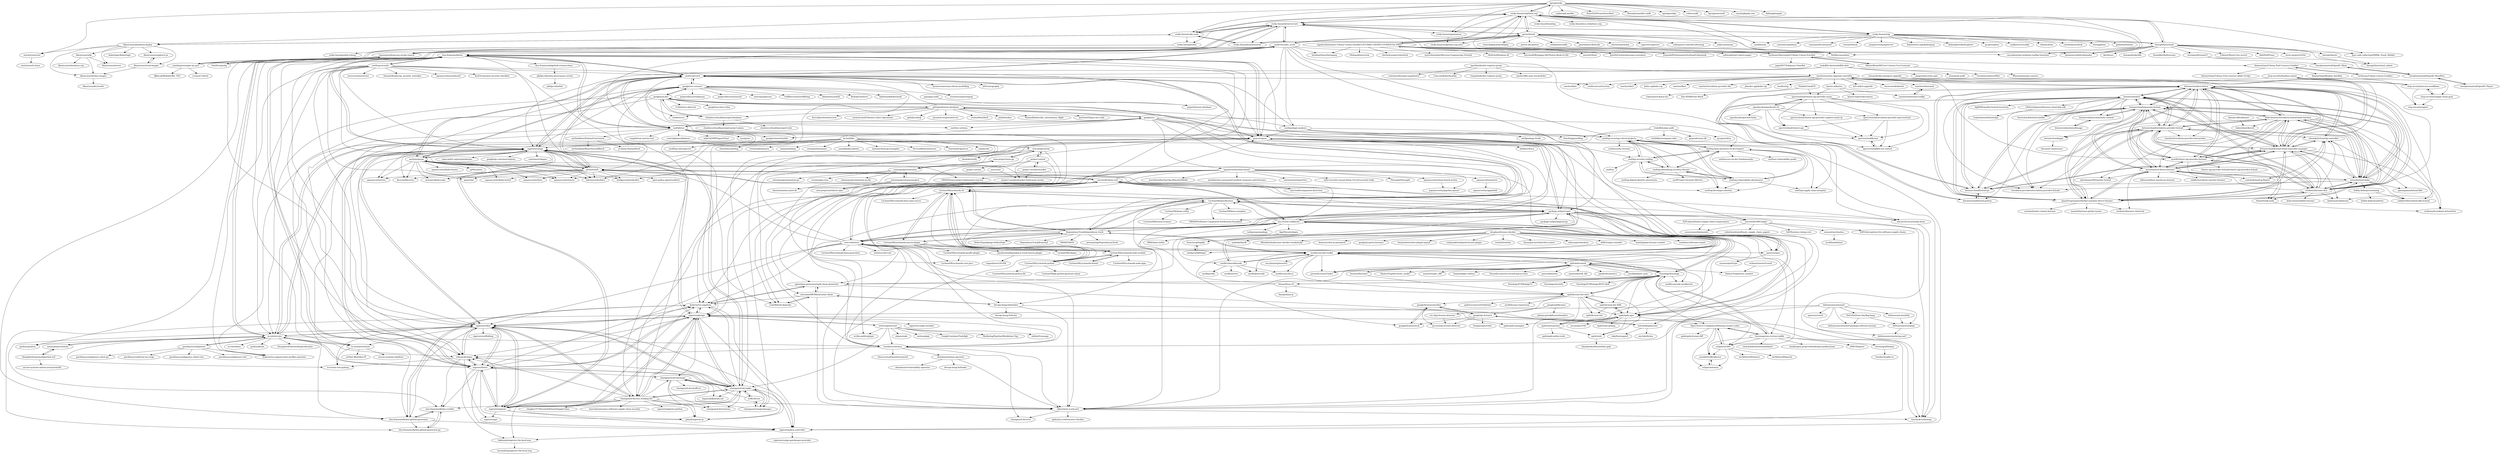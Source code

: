 digraph G {
"hpcng/rocky" -> "rocky-linux/rockylinux.org"
"hpcng/rocky" -> "rocky-linux/organization"
"hpcng/rocky" -> "rocky-linux/infrastructure"
"hpcng/rocky" -> "ceph/ceph-ansible" ["e"=1]
"hpcng/rocky" -> "feiyu563/PrometheusAlert" ["e"=1]
"hpcng/rocky" -> "fboender/ansible-cmdb" ["e"=1]
"hpcng/rocky" -> "openhpc/ohpc" ["e"=1]
"hpcng/rocky" -> "ansible/awx" ["e"=1]
"hpcng/rocky" -> "AlmaLinux/almalinux-deploy"
"hpcng/rocky" -> "oracle/centos2ol"
"hpcng/rocky" -> "voilet/cmdb" ["e"=1]
"hpcng/rocky" -> "hpcng/warewulf" ["e"=1]
"hpcng/rocky" -> "rocky-linux/rocky-tools"
"hpcng/rocky" -> "cnych/qikqiak.com" ["e"=1]
"hpcng/rocky" -> "didi/nightingale" ["e"=1]
"google/osv-scanner" -> "aquasecurity/trivy" ["e"=1]
"google/osv-scanner" -> "ossf/scorecard"
"google/osv-scanner" -> "google/osv.dev"
"google/osv-scanner" -> "anchore/grype"
"google/osv-scanner" -> "projectdiscovery/katana" ["e"=1]
"google/osv-scanner" -> "anchore/syft"
"google/osv-scanner" -> "projectdiscovery/nuclei" ["e"=1]
"google/osv-scanner" -> "sigstore/cosign"
"google/osv-scanner" -> "returntocorp/semgrep" ["e"=1]
"google/osv-scanner" -> "sourcegraph/conc" ["e"=1]
"google/osv-scanner" -> "trufflesecurity/trufflehog" ["e"=1]
"google/osv-scanner" -> "hktalent/scan4all" ["e"=1]
"google/osv-scanner" -> "trickest/cve" ["e"=1]
"google/osv-scanner" -> "BishopFox/sliver" ["e"=1]
"google/osv-scanner" -> "kubeshark/kubeshark" ["e"=1]
"rocky-linux/rocky" -> "rocky-linux/rockylinux.org"
"rocky-linux/rocky" -> "rocky-linux/infrastructure"
"rocky-linux/rocky" -> "ansible/awx" ["e"=1]
"rocky-linux/rocky" -> "lensapp/lens" ["e"=1]
"rocky-linux/rocky" -> "goharbor/harbor" ["e"=1]
"rocky-linux/rocky" -> "containers/podman" ["e"=1]
"rocky-linux/rocky" -> "containerd/containerd" ["e"=1]
"rocky-linux/rocky" -> "ventoy/Ventoy" ["e"=1]
"rocky-linux/rocky" -> "jumpserver/jumpserver" ["e"=1]
"rocky-linux/rocky" -> "kubernetes-sigs/kubespray" ["e"=1]
"rocky-linux/rocky" -> "kubesphere/kubesphere" ["e"=1]
"rocky-linux/rocky" -> "go-gitea/gitea" ["e"=1]
"rocky-linux/rocky" -> "caddyserver/caddy" ["e"=1]
"rocky-linux/rocky" -> "cilium/cilium" ["e"=1]
"rocky-linux/rocky" -> "rustdesk/rustdesk" ["e"=1]
"aapatre/Automatic-Udemy-Course-Enroller-GET-PAID-UDEMY-COURSES-for-FREE" -> "techtanic/Discounted-Udemy-Course-Enroller"
"aapatre/Automatic-Udemy-Course-Enroller-GET-PAID-UDEMY-COURSES-for-FREE" -> "Netflix/consoleme" ["e"=1]
"aapatre/Automatic-Udemy-Course-Enroller-GET-PAID-UDEMY-COURSES-for-FREE" -> "brndnmtthws/thetagang" ["e"=1]
"aapatre/Automatic-Udemy-Course-Enroller-GET-PAID-UDEMY-COURSES-for-FREE" -> "getmeli/meli"
"aapatre/Automatic-Udemy-Course-Enroller-GET-PAID-UDEMY-COURSES-for-FREE" -> "Olshansk/interview" ["e"=1]
"aapatre/Automatic-Udemy-Course-Enroller-GET-PAID-UDEMY-COURSES-for-FREE" -> "sherlock-project/sherlock" ["e"=1]
"aapatre/Automatic-Udemy-Course-Enroller-GET-PAID-UDEMY-COURSES-for-FREE" -> "mytechnotalent/Reverse-Engineering-Tutorial" ["e"=1]
"aapatre/Automatic-Udemy-Course-Enroller-GET-PAID-UDEMY-COURSES-for-FREE" -> "r0oth3x49/udemy-dl" ["e"=1]
"aapatre/Automatic-Udemy-Course-Enroller-GET-PAID-UDEMY-COURSES-for-FREE" -> "microsoft/Bringing-Old-Photos-Back-to-Life" ["e"=1]
"aapatre/Automatic-Udemy-Course-Enroller-GET-PAID-UDEMY-COURSES-for-FREE" -> "mxrch/GHunt" ["e"=1]
"aapatre/Automatic-Udemy-Course-Enroller-GET-PAID-UDEMY-COURSES-for-FREE" -> "JoseDeFreitas/awesome-youtubers" ["e"=1]
"aapatre/Automatic-Udemy-Course-Enroller-GET-PAID-UDEMY-COURSES-for-FREE" -> "rocky-linux/rockylinux.org"
"aapatre/Automatic-Udemy-Course-Enroller-GET-PAID-UDEMY-COURSES-for-FREE" -> "yamashi/PerformanceOverhaulCyberpunk" ["e"=1]
"aapatre/Automatic-Udemy-Course-Enroller-GET-PAID-UDEMY-COURSES-for-FREE" -> "cascadium/wsl-windows-toolbar-launcher" ["e"=1]
"aapatre/Automatic-Udemy-Course-Enroller-GET-PAID-UDEMY-COURSES-for-FREE" -> "callstack/react-native-paper" ["e"=1]
"ossf/criticality_score" -> "rocky-linux/infrastructure"
"ossf/criticality_score" -> "typesense/showcase-recipe-search"
"ossf/criticality_score" -> "ossf/scorecard"
"ossf/criticality_score" -> "ossf/wg-securing-critical-projects"
"ossf/criticality_score" -> "camtheperson/get-my-ps5"
"ossf/criticality_score" -> "Netflix/consoleme" ["e"=1]
"ossf/criticality_score" -> "getmeli/meli"
"ossf/criticality_score" -> "brndnmtthws/thetagang" ["e"=1]
"ossf/criticality_score" -> "ossf/package-analysis"
"ossf/criticality_score" -> "package-url/purl-spec"
"ossf/criticality_score" -> "ossf/wg-best-practices-os-developers"
"ossf/criticality_score" -> "ossf/allstar"
"ossf/criticality_score" -> "guacsec/guac"
"ossf/criticality_score" -> "sigstore/rekor"
"ossf/criticality_score" -> "slsa-framework/slsa"
"cncf/tag-security" -> "slsa-framework/slsa"
"cncf/tag-security" -> "testifysec/witness"
"cncf/tag-security" -> "in-toto/in-toto"
"cncf/tag-security" -> "sigstore/cosign"
"cncf/tag-security" -> "chainguard-dev/ssc-reading-list"
"cncf/tag-security" -> "ossf/scorecard"
"cncf/tag-security" -> "neuvector/neuvector" ["e"=1]
"cncf/tag-security" -> "OWASP/www-project-kubernetes-top-ten" ["e"=1]
"cncf/tag-security" -> "SummitRoute/csp_security_mistakes" ["e"=1]
"cncf/tag-security" -> "aquasecurity/starboard" ["e"=1]
"cncf/tag-security" -> "sigstore/fulcio"
"cncf/tag-security" -> "aquasecurity/tracee" ["e"=1]
"cncf/tag-security" -> "tektoncd/chains"
"cncf/tag-security" -> "krol3/container-security-checklist" ["e"=1]
"cncf/tag-security" -> "kubernetes-sigs/security-profiles-operator" ["e"=1]
"anchore/grype" -> "anchore/syft"
"anchore/grype" -> "aquasecurity/trivy" ["e"=1]
"anchore/grype" -> "sigstore/cosign"
"anchore/grype" -> "quay/clair" ["e"=1]
"anchore/grype" -> "ossf/scorecard"
"anchore/grype" -> "aquasecurity/kube-bench" ["e"=1]
"anchore/grype" -> "aquasecurity/tfsec" ["e"=1]
"anchore/grype" -> "bridgecrewio/checkov" ["e"=1]
"anchore/grype" -> "armosec/kubescape" ["e"=1]
"anchore/grype" -> "kyverno/kyverno" ["e"=1]
"anchore/grype" -> "falcosecurity/falco" ["e"=1]
"anchore/grype" -> "aquasecurity/kube-hunter" ["e"=1]
"anchore/grype" -> "aquasecurity/tracee" ["e"=1]
"anchore/grype" -> "google/osv-scanner"
"anchore/grype" -> "up9inc/mizu" ["e"=1]
"hetznercloud/cli" -> "hetznercloud/awesome-hcloud"
"hetznercloud/cli" -> "hetznercloud/hcloud-go"
"hetznercloud/cli" -> "hetznercloud/csi-driver"
"hetznercloud/cli" -> "hetznercloud/terraform-provider-hcloud"
"hetznercloud/cli" -> "xetys/hetzner-kube"
"hetznercloud/cli" -> "hetznercloud/hcloud-cloud-controller-manager"
"hetznercloud/cli" -> "hetznercloud/hcloud-python"
"hetznercloud/cli" -> "JonasProgrammer/docker-machine-driver-hetzner"
"hetznercloud/cli" -> "hetznercloud/apps"
"hetznercloud/cli" -> "hetzneronline/community-content"
"hetznercloud/cli" -> "vitobotta/hetzner-k3s"
"hetznercloud/cli" -> "hg8496/ansible-hcloud-inventory"
"hetznercloud/cli" -> "thetechnick/hcloud-ansible"
"hetznercloud/cli" -> "terraform-providers/terraform-provider-hcloud"
"hetznercloud/cli" -> "LKDevelopment/hetzner-cloud-php-sdk"
"ossf/scorecard" -> "ossf/allstar"
"ossf/scorecard" -> "anchore/syft"
"ossf/scorecard" -> "slsa-framework/slsa"
"ossf/scorecard" -> "sigstore/cosign"
"ossf/scorecard" -> "anchore/grype"
"ossf/scorecard" -> "google/osv-scanner"
"ossf/scorecard" -> "returntocorp/semgrep" ["e"=1]
"ossf/scorecard" -> "bridgecrewio/checkov" ["e"=1]
"ossf/scorecard" -> "guacsec/guac"
"ossf/scorecard" -> "DependencyTrack/dependency-track"
"ossf/scorecard" -> "hysnsec/awesome-threat-modelling" ["e"=1]
"ossf/scorecard" -> "ossf/scorecard-action"
"ossf/scorecard" -> "falcosecurity/falco" ["e"=1]
"ossf/scorecard" -> "ossf/criticality_score"
"ossf/scorecard" -> "lyft/cartography" ["e"=1]
"oss-review-toolkit/ort" -> "tern-tools/tern"
"oss-review-toolkit/ort" -> "nexB/scancode-toolkit"
"oss-review-toolkit/ort" -> "eclipse/sw360"
"oss-review-toolkit/ort" -> "package-url/purl-spec"
"oss-review-toolkit/ort" -> "fossology/fossology"
"oss-review-toolkit/ort" -> "DependencyTrack/dependency-track"
"oss-review-toolkit/ort" -> "AppThreat/cdxgen"
"oss-review-toolkit/ort" -> "microsoft/sbom-tool"
"oss-review-toolkit/ort" -> "slsa-framework/slsa"
"oss-review-toolkit/ort" -> "anchore/syft"
"oss-review-toolkit/ort" -> "guacsec/guac"
"oss-review-toolkit/ort" -> "CycloneDX/specification"
"oss-review-toolkit/ort" -> "eBay/sbom-scorecard"
"oss-review-toolkit/ort" -> "devops-kung-fu/bomber"
"oss-review-toolkit/ort" -> "todogroup/ospology" ["e"=1]
"hetznercloud/awesome-hcloud" -> "hetznercloud/cli"
"hetznercloud/awesome-hcloud" -> "hetznercloud/csi-driver"
"hetznercloud/awesome-hcloud" -> "xetys/hetzner-kube"
"hetznercloud/awesome-hcloud" -> "hetznercloud/hcloud-cloud-controller-manager"
"hetznercloud/awesome-hcloud" -> "JonasProgrammer/docker-machine-driver-hetzner"
"hetznercloud/awesome-hcloud" -> "hetznercloud/hcloud-go"
"hetznercloud/awesome-hcloud" -> "hetznercloud/terraform-provider-hcloud"
"hetznercloud/awesome-hcloud" -> "mxschmitt/ui-driver-hetzner"
"hetznercloud/awesome-hcloud" -> "syself/cluster-api-provider-hetzner"
"hetznercloud/awesome-hcloud" -> "hetznercloud/hcloud-python"
"hetznercloud/awesome-hcloud" -> "hetzneronline/community-content"
"hetznercloud/awesome-hcloud" -> "terraform-providers/terraform-provider-hcloud"
"hetznercloud/awesome-hcloud" -> "kube-hetzner/terraform-hcloud-kube-hetzner"
"hetznercloud/awesome-hcloud" -> "vitobotta/hetzner-k3s"
"hetznercloud/awesome-hcloud" -> "thetechnick/hcloud-ansible"
"hetznercloud/terraform-provider-hcloud" -> "hetznercloud/csi-driver"
"hetznercloud/terraform-provider-hcloud" -> "hetznercloud/hcloud-cloud-controller-manager"
"hetznercloud/terraform-provider-hcloud" -> "hetznercloud/cli"
"hetznercloud/terraform-provider-hcloud" -> "hetznercloud/awesome-hcloud"
"hetznercloud/terraform-provider-hcloud" -> "timohirt/terraform-provider-hetznerdns"
"hetznercloud/terraform-provider-hcloud" -> "xetys/hetzner-kube"
"hetznercloud/terraform-provider-hcloud" -> "hetznercloud/hcloud-go"
"hetznercloud/terraform-provider-hcloud" -> "kube-hetzner/terraform-hcloud-kube-hetzner"
"hetznercloud/terraform-provider-hcloud" -> "terraform-providers/terraform-provider-hcloud"
"hetznercloud/terraform-provider-hcloud" -> "cbeneke/hcloud-fip-controller"
"hetznercloud/terraform-provider-hcloud" -> "syself/cluster-api-provider-hetzner"
"hetznercloud/terraform-provider-hcloud" -> "vitobotta/hetzner-k3s"
"hetznercloud/terraform-provider-hcloud" -> "mxschmitt/ui-driver-hetzner"
"hetznercloud/terraform-provider-hcloud" -> "hetznercloud/apps"
"hetznercloud/terraform-provider-hcloud" -> "JonasProgrammer/docker-machine-driver-hetzner"
"spdx/license-list-XML" -> "spdx/license-list-data"
"spdx/license-list-XML" -> "spdx/spdx-spec"
"spdx/license-list-XML" -> "spdx/license-list"
"sethvargo/ratchet" -> "sigstore/gitsign"
"sethvargo/ratchet" -> "chainguard-dev/apko"
"sethvargo/ratchet" -> "scribe-public/gitgat" ["e"=1]
"sethvargo/ratchet" -> "testifysec/witness"
"sethvargo/ratchet" -> "alajmo/sake" ["e"=1]
"sethvargo/ratchet" -> "eerimoq/gqt" ["e"=1]
"sethvargo/ratchet" -> "GoogleContainerTools/kpt" ["e"=1]
"sethvargo/ratchet" -> "MarketingPipeline/Markdown-Tag" ["e"=1]
"sethvargo/ratchet" -> "adobe/tf-manage" ["e"=1]
"github/advisory-database" -> "package-url/purl-spec"
"github/advisory-database" -> "google/osv"
"github/advisory-database" -> "google/osv.dev"
"github/advisory-database" -> "cloudsecurityalliance/gsd-database"
"github/advisory-database" -> "4ra1n/JavaSecInterview" ["e"=1]
"github/advisory-database" -> "curated-intel/Ukraine-Cyber-Operations" ["e"=1]
"github/advisory-database" -> "ossf/package-analysis"
"github/advisory-database" -> "google/osv-scanner"
"github/advisory-database" -> "github/codeql" ["e"=1]
"github/advisory-database" -> "javaweb-sec/javaweb-sec" ["e"=1]
"github/advisory-database" -> "veo/wsMemShell" ["e"=1]
"github/advisory-database" -> "phith0n/zkar" ["e"=1]
"github/advisory-database" -> "KumarRobotics/kr_autonomous_flight" ["e"=1]
"github/advisory-database" -> "trickest/cve" ["e"=1]
"github/advisory-database" -> "JoyChou93/java-sec-code" ["e"=1]
"aquasecurity/chain-bench" -> "testifysec/witness"
"aquasecurity/chain-bench" -> "chainguard-dev/ssc-reading-list"
"aquasecurity/chain-bench" -> "aquasecurity/chain-bench-action"
"aquasecurity/chain-bench" -> "sigstore/gitsign"
"aquasecurity/chain-bench" -> "eBay/sbom-scorecard"
"aquasecurity/chain-bench" -> "aquasecurity/tracee" ["e"=1]
"aquasecurity/chain-bench" -> "OWASP/www-project-kubernetes-top-ten" ["e"=1]
"aquasecurity/chain-bench" -> "wurstbrot/DevSecOps-MaturityModel" ["e"=1]
"aquasecurity/chain-bench" -> "awslabs/aws-automated-incident-response-and-forensics" ["e"=1]
"aquasecurity/chain-bench" -> "argonsecurity/pipeline-parser"
"aquasecurity/chain-bench" -> "owenrumney/lazytrivy"
"aquasecurity/chain-bench" -> "trailofbits/it-depends"
"aquasecurity/chain-bench" -> "aquasecurity/postee"
"aquasecurity/chain-bench" -> "cider-security-research/top-10-cicd-security-risks" ["e"=1]
"aquasecurity/chain-bench" -> "Threagile/threagile" ["e"=1]
"microsoft/component-detection" -> "microsoft/sbom-tool"
"microsoft/component-detection" -> "interlynk-io/sbomqs"
"mrthetkhine/PythonFreeCourse" -> "mrthetkhine/ReactSecondBatch"
"mrthetkhine/PythonFreeCourse" -> "ye-kyaw-thu/myWord"
"guacsec/guac" -> "slsa-framework/slsa"
"guacsec/guac" -> "package-url/purl-spec"
"guacsec/guac" -> "eBay/sbom-scorecard"
"guacsec/guac" -> "CycloneDX/specification"
"guacsec/guac" -> "buildsec/frsca"
"guacsec/guac" -> "in-toto/in-toto"
"guacsec/guac" -> "kubernetes-sigs/bom"
"guacsec/guac" -> "in-toto/attestation"
"guacsec/guac" -> "google/osv.dev"
"guacsec/guac" -> "openvex/spec"
"guacsec/guac" -> "sigstore/cosign"
"guacsec/guac" -> "chainguard-dev/ssc-reading-list"
"guacsec/guac" -> "interlynk-io/sbomqs"
"guacsec/guac" -> "sigstore/policy-controller"
"guacsec/guac" -> "spdx/spdx-spec"
"ossf/wg-best-practices-os-developers" -> "ossf/wg-security-tooling"
"ossf/wg-best-practices-os-developers" -> "ossf/wg-identifying-security-threats"
"ossf/wg-best-practices-os-developers" -> "ossf/wg-vulnerability-disclosures"
"ossf/wg-best-practices-os-developers" -> "ossf/wg-securing-critical-projects"
"ossf/wg-best-practices-os-developers" -> "ossf/secure-sw-dev-fundamentals"
"ossf/wg-best-practices-os-developers" -> "ossf/wg-supply-chain-integrity"
"ossf/wg-best-practices-os-developers" -> "ossf/wg-developer-identity"
"ossf/wg-best-practices-os-developers" -> "ossf/oss-vulnerability-guide"
"sigstore/cosign" -> "sigstore/rekor"
"sigstore/cosign" -> "sigstore/fulcio"
"sigstore/cosign" -> "anchore/syft"
"sigstore/cosign" -> "sigstore/gitsign"
"sigstore/cosign" -> "kyverno/kyverno" ["e"=1]
"sigstore/cosign" -> "chainguard-dev/apko"
"sigstore/cosign" -> "anchore/grype"
"sigstore/cosign" -> "sigstore/sigstore"
"sigstore/cosign" -> "slsa-framework/slsa"
"sigstore/cosign" -> "falcosecurity/falco" ["e"=1]
"sigstore/cosign" -> "open-policy-agent/gatekeeper" ["e"=1]
"sigstore/cosign" -> "ossf/scorecard"
"sigstore/cosign" -> "in-toto/in-toto"
"sigstore/cosign" -> "google/go-containerregistry" ["e"=1]
"sigstore/cosign" -> "containers/skopeo" ["e"=1]
"sigstore/fulcio" -> "sigstore/rekor"
"sigstore/fulcio" -> "sigstore/sigstore"
"sigstore/fulcio" -> "tektoncd/chains"
"sigstore/fulcio" -> "sigstore/cosign"
"sigstore/fulcio" -> "sigstore/gitsign"
"sigstore/fulcio" -> "slsa-framework/slsa-verifier"
"sigstore/fulcio" -> "chainguard-dev/apko"
"sigstore/fulcio" -> "sigstore/policy-controller"
"sigstore/fulcio" -> "kubernetes-sigs/bom"
"sigstore/fulcio" -> "github/sigstore-js"
"sigstore/fulcio" -> "in-toto/in-toto"
"sigstore/fulcio" -> "chainguard-dev/melange"
"sigstore/fulcio" -> "lukehinds/sigstore-the-hard-way"
"sigstore/fulcio" -> "slsa-framework/slsa"
"slsa-framework/slsa" -> "in-toto/in-toto"
"slsa-framework/slsa" -> "guacsec/guac"
"slsa-framework/slsa" -> "sigstore/cosign"
"slsa-framework/slsa" -> "ossf/scorecard"
"slsa-framework/slsa" -> "cncf/tag-security"
"slsa-framework/slsa" -> "sigstore/rekor"
"slsa-framework/slsa" -> "sigstore/fulcio"
"slsa-framework/slsa" -> "slsa-framework/slsa-github-generator"
"slsa-framework/slsa" -> "in-toto/attestation"
"slsa-framework/slsa" -> "testifysec/witness"
"slsa-framework/slsa" -> "tektoncd/chains"
"slsa-framework/slsa" -> "anchore/syft"
"slsa-framework/slsa" -> "ossf/allstar"
"slsa-framework/slsa" -> "grafeas/grafeas" ["e"=1]
"slsa-framework/slsa" -> "slsa-framework/github-actions-demo"
"tektoncd/chains" -> "sigstore/rekor"
"tektoncd/chains" -> "sigstore/fulcio"
"tektoncd/chains" -> "slsa-framework/slsa-verifier"
"tektoncd/chains" -> "sigstore/sget"
"tektoncd/chains" -> "in-toto/in-toto-golang"
"google/osv" -> "ossf/osv-schema"
"google/osv" -> "nexB/vulnerablecode"
"google/osv" -> "google/clusterfuzzlite"
"google/osv" -> "ossf/allstar"
"google/osv" -> "openvex/spec"
"google/osv" -> "slsa-framework/slsa-github-generator"
"google/osv" -> "advanced-security/gh-sbom"
"google/osv" -> "CycloneDX/specification"
"google/osv" -> "google/licensecheck"
"google/osv" -> "github/advisory-database"
"google/osv" -> "aquasecurity/chain-bench"
"google/osv" -> "eBay/sbom-scorecard"
"nexB/scancode-toolkit" -> "fossology/fossology"
"nexB/scancode-toolkit" -> "oss-review-toolkit/ort"
"nexB/scancode-toolkit" -> "nexB/scancode-workbench"
"nexB/scancode-toolkit" -> "DependencyTrack/dependency-track"
"nexB/scancode-toolkit" -> "nexB/vulnerablecode"
"nexB/scancode-toolkit" -> "tern-tools/tern"
"nexB/scancode-toolkit" -> "heremaps/oss-review-toolkit"
"nexB/scancode-toolkit" -> "pivotal/LicenseFinder" ["e"=1]
"nexB/scancode-toolkit" -> "spdx/license-list-data"
"nexB/scancode-toolkit" -> "nexB/aboutcode"
"nexB/scancode-toolkit" -> "anchore/syft"
"nexB/scancode-toolkit" -> "ros-planning/moveit2" ["e"=1]
"nexB/scancode-toolkit" -> "github/licensed"
"nexB/scancode-toolkit" -> "package-url/purl-spec"
"nexB/scancode-toolkit" -> "nexB/scancode.io"
"licensee/licensee" -> "github/licensed"
"licensee/licensee" -> "spdx/license-list-data"
"getmeli/meli" -> "Netflix/consoleme" ["e"=1]
"getmeli/meli" -> "rocky-linux/rockylinux.org"
"getmeli/meli" -> "fastogt/fastocloud"
"getmeli/meli" -> "rocky-linux/infrastructure"
"getmeli/meli" -> "staticdeploy/staticdeploy"
"getmeli/meli" -> "aapatre/Automatic-Udemy-Course-Enroller-GET-PAID-UDEMY-COURSES-for-FREE"
"getmeli/meli" -> "porter-dev/porter" ["e"=1]
"getmeli/meli" -> "coollabsio/coolify" ["e"=1]
"getmeli/meli" -> "jameslittle230/stork" ["e"=1]
"getmeli/meli" -> "knownsec/shellcodeloader" ["e"=1]
"getmeli/meli" -> "ossf/criticality_score"
"getmeli/meli" -> "electerious/Ackee" ["e"=1]
"getmeli/meli" -> "caprover/caprover" ["e"=1]
"getmeli/meli" -> "codespaces-contrib/codeswing" ["e"=1]
"getmeli/meli" -> "mikecao/umami" ["e"=1]
"kube-hetzner/terraform-hcloud-kube-hetzner" -> "vitobotta/hetzner-k3s"
"kube-hetzner/terraform-hcloud-kube-hetzner" -> "syself/cluster-api-provider-hetzner"
"kube-hetzner/terraform-hcloud-kube-hetzner" -> "hetznercloud/csi-driver"
"kube-hetzner/terraform-hcloud-kube-hetzner" -> "hetznercloud/terraform-provider-hcloud"
"kube-hetzner/terraform-hcloud-kube-hetzner" -> "hetznercloud/hcloud-cloud-controller-manager"
"kube-hetzner/terraform-hcloud-kube-hetzner" -> "StarpTech/k-andy"
"kube-hetzner/terraform-hcloud-kube-hetzner" -> "hetznercloud/awesome-hcloud"
"kube-hetzner/terraform-hcloud-kube-hetzner" -> "xetys/hetzner-kube"
"kube-hetzner/terraform-hcloud-kube-hetzner" -> "kubermatic/kubeone" ["e"=1]
"kube-hetzner/terraform-hcloud-kube-hetzner" -> "alexzimmer96/rancher-hcloud"
"kube-hetzner/terraform-hcloud-kube-hetzner" -> "JonasProgrammer/docker-machine-driver-hetzner"
"kube-hetzner/terraform-hcloud-kube-hetzner" -> "kubereboot/kured"
"kube-hetzner/terraform-hcloud-kube-hetzner" -> "mxschmitt/ui-driver-hetzner"
"kube-hetzner/terraform-hcloud-kube-hetzner" -> "rancher/system-upgrade-controller"
"kube-hetzner/terraform-hcloud-kube-hetzner" -> "cicdteam/terraform-hcloud-k3s"
"JonasProgrammer/docker-machine-driver-hetzner" -> "mxschmitt/ui-driver-hetzner"
"JonasProgrammer/docker-machine-driver-hetzner" -> "hetznercloud/csi-driver"
"JonasProgrammer/docker-machine-driver-hetzner" -> "hetznercloud/hcloud-cloud-controller-manager"
"JonasProgrammer/docker-machine-driver-hetzner" -> "xetys/hetzner-kube"
"JonasProgrammer/docker-machine-driver-hetzner" -> "hetznercloud/awesome-hcloud"
"JonasProgrammer/docker-machine-driver-hetzner" -> "mawalu/hetzner-gitlab-runner"
"JonasProgrammer/docker-machine-driver-hetzner" -> "costela/docker-volume-hetzner"
"JonasProgrammer/docker-machine-driver-hetzner" -> "cbeneke/hcloud-fip-controller"
"JonasProgrammer/docker-machine-driver-hetzner" -> "hetznercloud/cli"
"JonasProgrammer/docker-machine-driver-hetzner" -> "vitobotta/hetzner-k3s"
"JonasProgrammer/docker-machine-driver-hetzner" -> "vitobotta/hetzner-cloud-init"
"JonasProgrammer/docker-machine-driver-hetzner" -> "hetznercloud/terraform-provider-hcloud"
"davglass/license-checker" -> "mwittig/npm-license-crawler"
"davglass/license-checker" -> "pivotal/LicenseFinder" ["e"=1]
"davglass/license-checker" -> "ironSource/license-report"
"davglass/license-checker" -> "franciscop/legally"
"davglass/license-checker" -> "iandotkelly/nlf"
"davglass/license-checker" -> "RSeidelsohn/license-checker-rseidelsohn"
"davglass/license-checker" -> "domenic/chai-as-promised" ["e"=1]
"davglass/license-checker" -> "delfrrr/npm-consider"
"davglass/license-checker" -> "google/js-green-licenses"
"davglass/license-checker" -> "benmosher/eslint-plugin-import" ["e"=1]
"davglass/license-checker" -> "codepunkt/webpack-license-plugin"
"davglass/license-checker" -> "textlint/textlint" ["e"=1]
"davglass/license-checker" -> "github/licensed"
"davglass/license-checker" -> "faceyspacey/redux-first-router" ["e"=1]
"davglass/license-checker" -> "mfncooper/mockery" ["e"=1]
"hetznercloud/csi-driver" -> "hetznercloud/hcloud-cloud-controller-manager"
"hetznercloud/csi-driver" -> "xetys/hetzner-kube"
"hetznercloud/csi-driver" -> "mxschmitt/ui-driver-hetzner"
"hetznercloud/csi-driver" -> "cbeneke/hcloud-fip-controller"
"hetznercloud/csi-driver" -> "hetznercloud/awesome-hcloud"
"hetznercloud/csi-driver" -> "JonasProgrammer/docker-machine-driver-hetzner"
"hetznercloud/csi-driver" -> "hetznercloud/terraform-provider-hcloud"
"hetznercloud/csi-driver" -> "hetznercloud/cli"
"hetznercloud/csi-driver" -> "hetznercloud/hcloud-go"
"hetznercloud/csi-driver" -> "syself/cluster-api-provider-hetzner"
"hetznercloud/csi-driver" -> "terraform-providers/terraform-provider-hcloud"
"hetznercloud/csi-driver" -> "kube-hetzner/terraform-hcloud-kube-hetzner"
"hetznercloud/csi-driver" -> "vitobotta/hetzner-k3s"
"hetznercloud/csi-driver" -> "solidnerd/terraform-k8s-hcloud"
"hetznercloud/csi-driver" -> "timohirt/terraform-provider-hetznerdns"
"oracle/centos2ol" -> "oracle/oracle-linux" ["e"=1]
"anchore/syft" -> "anchore/grype"
"anchore/syft" -> "sigstore/cosign"
"anchore/syft" -> "ossf/scorecard"
"anchore/syft" -> "aquasecurity/trivy" ["e"=1]
"anchore/syft" -> "DependencyTrack/dependency-track"
"anchore/syft" -> "quay/clair" ["e"=1]
"anchore/syft" -> "microsoft/sbom-tool"
"anchore/syft" -> "bridgecrewio/checkov" ["e"=1]
"anchore/syft" -> "aquasecurity/tfsec" ["e"=1]
"anchore/syft" -> "kyverno/kyverno" ["e"=1]
"anchore/syft" -> "armosec/kubescape" ["e"=1]
"anchore/syft" -> "falcosecurity/falco" ["e"=1]
"anchore/syft" -> "aquasecurity/kube-bench" ["e"=1]
"anchore/syft" -> "aquasecurity/tracee" ["e"=1]
"anchore/syft" -> "open-policy-agent/conftest" ["e"=1]
"project-zot/zot" -> "project-stacker/stacker"
"project-zot/zot" -> "project-stacker/stacker-build-push-action"
"project-zot/zot" -> "oras-project/oras"
"project-zot/zot" -> "oras-project/artifacts-spec"
"project-zot/zot" -> "project-zot/zui"
"ko-build/ko" -> "chainguard-dev/apko"
"ko-build/ko" -> "charmbracelet/log" ["e"=1]
"ko-build/ko" -> "sigstore/gitsign"
"ko-build/ko" -> "tetratelabs/wazero" ["e"=1]
"ko-build/ko" -> "chainguard-images/images"
"ko-build/ko" -> "iximiuz/cdebug" ["e"=1]
"ko-build/ko" -> "sigstore/cosign"
"ko-build/ko" -> "oras-project/oras"
"ko-build/ko" -> "containerd/runwasi" ["e"=1]
"ko-build/ko" -> "yannh/kubeconform" ["e"=1]
"ko-build/ko" -> "kubernetes-sigs/security-profiles-operator" ["e"=1]
"ko-build/ko" -> "iximiuz/client-go-examples" ["e"=1]
"ko-build/ko" -> "ServiceWeaver/weaver" ["e"=1]
"ko-build/ko" -> "FairwindsOps/nova" ["e"=1]
"ko-build/ko" -> "samber/do" ["e"=1]
"AlmaLinux/raspberry-pi" -> "AlmaLinux/cloud-images"
"notaryproject/notary" -> "theupdateframework/python-tuf"
"notaryproject/notary" -> "in-toto/in-toto"
"theupdateframework/python-tuf" -> "secure-systems-lab/securesystemslib" ["e"=1]
"theupdateframework/python-tuf" -> "notaryproject/notary"
"google/clusterfuzzlite" -> "ossf/fuzz-introspector" ["e"=1]
"ossf/wg-securing-critical-projects" -> "ossf/wg-identifying-security-threats"
"ossf/wg-securing-critical-projects" -> "ossf/wg-security-tooling"
"ossf/wg-securing-critical-projects" -> "ossf/wg-vulnerability-disclosures"
"ossf/wg-securing-critical-projects" -> "ossf/wg-developer-identity"
"ossf/wg-securing-critical-projects" -> "ossf/wg-best-practices-os-developers"
"ossf/wg-securing-critical-projects" -> "ossf/security-reviews"
"ossf/wg-securing-critical-projects" -> "ossf/wg-supply-chain-integrity"
"rocky-linux/infrastructure" -> "rocky-linux/rockylinux.org"
"rocky-linux/infrastructure" -> "rocky-linux/organization"
"rocky-linux/infrastructure" -> "typesense/showcase-recipe-search"
"rocky-linux/infrastructure" -> "rocky-linux/rocky-tools"
"rocky-linux/infrastructure" -> "ossf/criticality_score"
"rocky-linux/infrastructure" -> "rocky-linux/documentation"
"rocky-linux/infrastructure" -> "rocky-linux/rocky"
"rocky-linux/infrastructure" -> "camtheperson/get-my-ps5"
"rocky-linux/infrastructure" -> "Netflix/consoleme" ["e"=1]
"rocky-linux/infrastructure" -> "rocky-linux/peridot"
"rocky-linux/infrastructure" -> "getmeli/meli"
"rocky-linux/rocky-tools" -> "rocky-linux/documentation"
"rocky-linux/rocky-tools" -> "rocky-linux/rockylinux.org"
"rocky-linux/rocky-tools" -> "rocky-linux/infrastructure"
"rocky-linux/rocky-tools" -> "rocky-linux/peridot"
"rocky-linux/rocky-tools" -> "AlmaLinux/almalinux-deploy"
"rocky-linux/rockylinux.org" -> "rocky-linux/infrastructure"
"rocky-linux/rockylinux.org" -> "rocky-linux/rocky-tools"
"rocky-linux/rockylinux.org" -> "rocky-linux/organization"
"rocky-linux/rockylinux.org" -> "rocky-linux/documentation"
"rocky-linux/rockylinux.org" -> "rocky-linux/rocky"
"rocky-linux/rockylinux.org" -> "rocky-linux/rockylinux.org-next"
"rocky-linux/rockylinux.org" -> "fastogt/fastocloud"
"rocky-linux/rockylinux.org" -> "getmeli/meli"
"rocky-linux/rockylinux.org" -> "hpcng/rocky"
"rocky-linux/rockylinux.org" -> "knownsec/shellcodeloader" ["e"=1]
"rocky-linux/rockylinux.org" -> "Jays-code-collection/HMMs_Stock_Market"
"rocky-linux/rockylinux.org" -> "rocky-linux/branding"
"rocky-linux/rockylinux.org" -> "Netflix/consoleme" ["e"=1]
"rocky-linux/rockylinux.org" -> "rocky-linux/docs.rockylinux.org"
"rocky-linux/rockylinux.org" -> "cascadium/wsl-windows-toolbar-launcher" ["e"=1]
"google/osv.dev" -> "cloudsecurityalliance/gsd-database"
"google/osv.dev" -> "ossf/osv-schema"
"google/osv.dev" -> "guacsec/guac"
"google/osv.dev" -> "google/osv-scanner"
"google/osv.dev" -> "G-Rath/osv-detector"
"google/osv.dev" -> "github/advisory-database"
"google/osv.dev" -> "pypa/advisory-database"
"google/osv.dev" -> "in-toto/in-toto"
"google/osv.dev" -> "slsa-framework/slsa-github-generator"
"google/osv.dev" -> "google/oss-fuzz-vulns"
"mitchellh/golicense" -> "uw-labs/lichen"
"mitchellh/golicense" -> "google/go-licenses"
"mitchellh/golicense" -> "rakyll/autopprof" ["e"=1]
"slsa-framework/slsa-github-generator" -> "slsa-framework/slsa-verifier"
"slsa-framework/slsa-github-generator" -> "slsa-framework/slsa-github-generator-go"
"slsa-framework/slsa-github-generator" -> "sigstore/policy-controller"
"slsa-framework/slsa-github-generator" -> "kubernetes-sigs/bom"
"github/licensed" -> "pivotal/LicenseFinder" ["e"=1]
"github/licensed" -> "licensee/licensee"
"github/licensed" -> "fossology/fossology"
"github/licensed" -> "nexB/scancode-toolkit"
"github/licensed" -> "mcmire/super_diff" ["e"=1]
"github/licensed" -> "honeybadger-io/heya" ["e"=1]
"github/licensed" -> "brunofacca/active-record-query-trace" ["e"=1]
"github/licensed" -> "mitchellh/golicense"
"github/licensed" -> "DmitryTsepelev/io_monitor"
"github/licensed" -> "pat/combustion" ["e"=1]
"github/licensed" -> "amatsuda/still_life" ["e"=1]
"github/licensed" -> "jonabc/licensed-ci"
"github/licensed" -> "jrochkind/attr_json" ["e"=1]
"github/licensed" -> "DmitryTsepelev/store_model" ["e"=1]
"IQTLabs/software-supply-chain-compromises" -> "assuremoss/lastpymile"
"oras-project/oras" -> "oras-project/oras-go"
"oras-project/oras" -> "project-zot/zot"
"oras-project/oras" -> "notaryproject/notation"
"oras-project/oras" -> "tektoncd/chains"
"oras-project/oras" -> "oras-project/artifacts-spec"
"oras-project/oras" -> "deislabs/ratify"
"cloudsecurityalliance/gsd-database" -> "cloudsecurityalliance/gsd-project-plans"
"cloudsecurityalliance/gsd-database" -> "cloudsecurityalliance/gsd-tools"
"cloudsecurityalliance/gsd-database" -> "google/osv.dev"
"ossf/package-analysis" -> "ossf/package-feeds"
"ossf/package-analysis" -> "ossf/wg-securing-critical-projects"
"ossf/package-analysis" -> "ossf/scorecard"
"ossf/package-analysis" -> "microsoft/OSSGadget"
"ossf/package-analysis" -> "DataDog/guarddog" ["e"=1]
"ossf/package-analysis" -> "guacsec/guac"
"google/go-licenses" -> "google/licenseclassifier"
"google/go-licenses" -> "mitchellh/golicense"
"google/go-licenses" -> "google/licensecheck"
"google/go-licenses" -> "go-enry/go-license-detector"
"google/go-licenses" -> "Songmu/gocredits"
"trailofbits/pip-audit" -> "pypa/advisory-db"
"trailofbits/pip-audit" -> "pyupio/safety" ["e"=1]
"trailofbits/pip-audit" -> "trailofbits/it-depends"
"trailofbits/pip-audit" -> "trailofbits/semgrep-rules" ["e"=1]
"trailofbits/pip-audit" -> "DataDog/guarddog" ["e"=1]
"ossf/wg-security-tooling" -> "ossf/wg-identifying-security-threats"
"ossf/wg-security-tooling" -> "ossf/wg-vulnerability-disclosures"
"ossf/wg-security-tooling" -> "ossf/wg-best-practices-os-developers"
"ossf/wg-security-tooling" -> "ossf/wg-securing-critical-projects"
"ossf/wg-security-tooling" -> "ossf/wg-developer-identity"
"ossf/wg-security-tooling" -> "ossf/tac"
"trailofbits/it-depends" -> "awesomeSBOM/awesome-sbom"
"package-url/purl-spec" -> "CycloneDX/specification"
"package-url/purl-spec" -> "eBay/sbom-scorecard"
"package-url/purl-spec" -> "nexB/vulnerablecode"
"package-url/purl-spec" -> "guacsec/guac"
"package-url/purl-spec" -> "tern-tools/tern"
"package-url/purl-spec" -> "spdx/spdx-spec"
"package-url/purl-spec" -> "interlynk-io/sbomqs"
"package-url/purl-spec" -> "openvex/spec"
"package-url/purl-spec" -> "advanced-security/gh-sbom"
"package-url/purl-spec" -> "oss-review-toolkit/ort"
"package-url/purl-spec" -> "CycloneDX/cyclonedx-cli"
"package-url/purl-spec" -> "opensbom-generator/spdx-sbom-generator"
"package-url/purl-spec" -> "OWASP/Software-Component-Verification-Standard"
"package-url/purl-spec" -> "microsoft/OSSGadget"
"package-url/purl-spec" -> "package-url/packageurl-go"
"defenseunicorns/zarf" -> "defenseunicorns/lula"
"defenseunicorns/zarf" -> "defenseunicorns/pepr"
"defenseunicorns/zarf" -> "DoD-Platform-One/big-bang"
"defenseunicorns/zarf" -> "defenseunicorns/zarf-package-software-factory"
"defenseunicorns/zarf" -> "testifysec/witness"
"defenseunicorns/zarf" -> "defenseunicorns/setup-zarf"
"defenseunicorns/zarf" -> "sigstore/gitsign"
"defenseunicorns/zarf" -> "openvex/vexctl"
"src-d/go-license-detector" -> "go-enry/go-license-detector"
"pypa/pip-audit" -> "pypa/advisory-database"
"tern-tools/tern" -> "oss-review-toolkit/ort"
"tern-tools/tern" -> "package-url/purl-spec"
"tern-tools/tern" -> "kubernetes-sigs/bom"
"tern-tools/tern" -> "nexB/scancode-toolkit"
"tern-tools/tern" -> "opensbom-generator/spdx-sbom-generator"
"tern-tools/tern" -> "testifysec/witness"
"tern-tools/tern" -> "slsa-framework/slsa"
"tern-tools/tern" -> "CycloneDX/cyclonedx-linux-generator"
"tern-tools/tern" -> "eBay/sbom-scorecard"
"tern-tools/tern" -> "sigstore/fulcio"
"tern-tools/tern" -> "anchore/syft"
"tern-tools/tern" -> "sigstore/rekor"
"tern-tools/tern" -> "openvex/spec"
"tern-tools/tern" -> "intel/cve-bin-tool" ["e"=1]
"tern-tools/tern" -> "microsoft/sbom-tool"
"tianon/docker-postgres-upgrade" -> "hetznercloud/csi-driver"
"tianon/docker-postgres-upgrade" -> "hetznercloud/hcloud-cloud-controller-manager"
"ossf/allstar" -> "ossf/scorecard"
"ossf/allstar" -> "slsa-framework/slsa"
"ossf/allstar" -> "ossf/wg-securing-critical-projects"
"ossf/allstar" -> "google/osv"
"ossf/allstar" -> "trailofbits/it-depends"
"ossf/allstar" -> "izar/pytm" ["e"=1]
"ossf/allstar" -> "rung/threat-matrix-cicd" ["e"=1]
"ossf/allstar" -> "guacsec/guac"
"ossf/allstar" -> "sigstore/rekor"
"ossf/allstar" -> "google/clusterfuzzlite"
"ossf/allstar" -> "controlplaneio/kubesec" ["e"=1]
"ossf/allstar" -> "mrthetkhine/PythonFreeCourse"
"ossf/allstar" -> "scribe-public/gitgat" ["e"=1]
"ossf/allstar" -> "mike1k/VMPImportFixer" ["e"=1]
"ossf/allstar" -> "ossf/wg-security-tooling"
"microsoft/sbom-tool" -> "microsoft/component-detection"
"microsoft/sbom-tool" -> "opensbom-generator/spdx-sbom-generator"
"microsoft/sbom-tool" -> "anchore/syft"
"microsoft/sbom-tool" -> "awesomeSBOM/awesome-sbom"
"microsoft/sbom-tool" -> "oss-review-toolkit/ort"
"microsoft/sbom-tool" -> "kubernetes-sigs/bom"
"microsoft/sbom-tool" -> "devops-kung-fu/bomber"
"microsoft/sbom-tool" -> "tern-tools/tern"
"microsoft/sbom-tool" -> "guacsec/guac"
"microsoft/sbom-tool" -> "CycloneDX/cyclonedx-cli"
"microsoft/sbom-tool" -> "package-url/purl-spec"
"microsoft/sbom-tool" -> "advanced-security/gh-sbom"
"microsoft/sbom-tool" -> "anchore/grype"
"microsoft/sbom-tool" -> "spdx/spdx-spec"
"microsoft/sbom-tool" -> "eBay/sbom-scorecard"
"DependencyTrack/dependency-track" -> "jeremylong/DependencyCheck" ["e"=1]
"DependencyTrack/dependency-track" -> "CycloneDX/cyclonedx-maven-plugin"
"DependencyTrack/dependency-track" -> "anchore/syft"
"DependencyTrack/dependency-track" -> "DefectDojo/django-DefectDojo" ["e"=1]
"DependencyTrack/dependency-track" -> "DependencyTrack/frontend"
"DependencyTrack/dependency-track" -> "oss-review-toolkit/ort"
"DependencyTrack/dependency-track" -> "nexB/scancode-toolkit"
"DependencyTrack/dependency-track" -> "ossf/scorecard"
"DependencyTrack/dependency-track" -> "package-url/purl-spec"
"DependencyTrack/dependency-track" -> "anchore/grype"
"DependencyTrack/dependency-track" -> "CycloneDX/cyclonedx-node-module"
"DependencyTrack/dependency-track" -> "CycloneDX/specification"
"DependencyTrack/dependency-track" -> "OWASP/ASVS" ["e"=1]
"DependencyTrack/dependency-track" -> "CycloneDX/cyclonedx-cli"
"DependencyTrack/dependency-track" -> "tern-tools/tern"
"hetzneronline/community-content" -> "hetzneronline/installimage"
"hetzneronline/community-content" -> "hetznercloud/awesome-hcloud"
"fossology/fossology" -> "eclipse/sw360"
"fossology/fossology" -> "nexB/scancode-toolkit"
"fossology/fossology" -> "Open-Source-Compliance/Sharing-creates-value"
"fossology/fossology" -> "spdx/spdx-spec"
"fossology/fossology" -> "heremaps/oss-review-toolkit"
"fossology/fossology" -> "oss-review-toolkit/ort"
"fossology/fossology" -> "fossology/FOSSologyUI"
"fossology/fossology" -> "spdx/license-list-data"
"fossology/fossology" -> "fossology/atarashi"
"fossology/fossology" -> "nexB/scancode-workbench"
"fossology/fossology" -> "github/licensed"
"fossology/fossology" -> "fossas/fossa-cli"
"fossology/fossology" -> "spdx/license-list-XML"
"fossology/fossology" -> "fossology/FOSSology.REST.shell"
"fossology/fossology" -> "opensbom-generator/spdx-sbom-generator"
"notaryproject/notation" -> "notaryproject/notaryproject"
"notaryproject/notation" -> "notaryproject/notation-go"
"notaryproject/notation" -> "Azure/notation-azure-kv"
"notaryproject/notation" -> "veraison/go-cose"
"notaryproject/notation" -> "notaryproject/notation-go-lib"
"notaryproject/notation" -> "oras-project/oras-go"
"CycloneDX/cyclonedx-maven-plugin" -> "CycloneDX/cyclonedx-core-java"
"CycloneDX/cyclonedx-maven-plugin" -> "CycloneDX/cyclonedx-cli"
"CycloneDX/cyclonedx-maven-plugin" -> "pmckeown/dependency-track-maven-plugin"
"CycloneDX/cyclonedx-maven-plugin" -> "CycloneDX/cyclonedx-node-module"
"CycloneDX/cyclonedx-maven-plugin" -> "CycloneDX/cyclonedx-gradle-plugin"
"CycloneDX/cyclonedx-maven-plugin" -> "DependencyTrack/dependency-track"
"CycloneDX/cyclonedx-maven-plugin" -> "CycloneDX/cdxgen"
"spdx/spdx-spec" -> "spdx/tools-python"
"spdx/spdx-spec" -> "spdx/tools-golang"
"spdx/spdx-spec" -> "CycloneDX/specification"
"spdx/spdx-spec" -> "spdx/tools"
"spdx/spdx-spec" -> "spdx/spdx-examples"
"spdx/spdx-spec" -> "Open-Source-Compliance/Sharing-creates-value"
"spdx/spdx-spec" -> "spdx/license-list-XML"
"spdx/spdx-spec" -> "act-project/TAC"
"MasterBrian99/Free-Courses-For-Everyone" -> "techtanic/Discounted-Udemy-Course-Enroller"
"MasterBrian99/Free-Courses-For-Everyone" -> "fffaraz/awesome-courses" ["e"=1]
"fastogt/fastocloud" -> "fastogt/fastocloud_admin"
"fastogt/fastocloud" -> "rocky-linux/rockylinux.org"
"fastogt/fastocloud" -> "getmeli/meli"
"fastogt/fastocloud" -> "bbc/brave" ["e"=1]
"fastogt/fastocloud" -> "knownsec/shellcodeloader" ["e"=1]
"fastogt/fastocloud" -> "Jays-code-collection/HMMs_Stock_Market"
"fastogt/fastocloud" -> "hexops/dockerfile" ["e"=1]
"fastogt/fastocloud" -> "benwilber/boltstream" ["e"=1]
"fastogt/fastocloud" -> "fastogt/fastotv"
"fastogt/fastocloud" -> "xtreamui/XtreamUI"
"fastogt/fastocloud" -> "cascadium/wsl-windows-toolbar-launcher" ["e"=1]
"fastogt/fastocloud" -> "Netflix/consoleme" ["e"=1]
"fastogt/fastocloud" -> "Edward-Wu/srt-live-server" ["e"=1]
"fastogt/fastocloud" -> "didi/DiDiPrism" ["e"=1]
"fastogt/fastocloud" -> "xteve-project/xTeVe" ["e"=1]
"techtanic/Udemy-Course-Grabber" -> "AmmeySaini/Udemy-Paid-Courses-Grabber"
"fossas/fossa-cli" -> "fossology/fossology"
"fossas/fossa-cli" -> "tern-tools/tern"
"fossas/fossa-cli" -> "spdx/license-list-data"
"fossas/fossa-cli" -> "faastjs/faast.js" ["e"=1]
"fossas/fossa-cli" -> "nexB/scancode-toolkit"
"spdx/license-list-data" -> "spdx/license-list-XML"
"spdx/license-list-data" -> "spdx/tools"
"spdx/license-list-data" -> "spdx/license-list"
"spdx/license-list-data" -> "spdx/spdx-spec"
"spdx/license-list-data" -> "spdx/LicenseListPublisher"
"spdx/license-list-data" -> "nexB/license-expression"
"spdx/license-list-data" -> "google/licenseclassifier"
"spdx/license-list-data" -> "spdx/tools-python"
"spdx/license-list-data" -> "fossology/fossology"
"spdx/license-list-data" -> "src-d/go-license-detector"
"camtheperson/get-my-ps5" -> "typesense/showcase-recipe-search"
"camtheperson/get-my-ps5" -> "rocky-linux/infrastructure"
"camtheperson/get-my-ps5" -> "dkkocab/WebSiteBot_PS5" ["e"=1]
"camtheperson/get-my-ps5" -> "evansm7/vftool" ["e"=1]
"camtheperson/get-my-ps5" -> "ossf/criticality_score"
"hobby-kube/provisioning" -> "hobby-kube/manifests"
"hobby-kube/provisioning" -> "solidnerd/terraform-k8s-hcloud"
"rocky-linux/documentation" -> "rocky-linux/rocky-tools"
"rocky-linux/documentation" -> "rocky-linux/rockylinux.org"
"endoflife-date/endoflife.date" -> "sigstore/cosign"
"endoflife-date/endoflife.date" -> "jtesta/ssh-audit" ["e"=1]
"endoflife-date/endoflife.date" -> "rancher/system-upgrade-controller"
"endoflife-date/endoflife.date" -> "ossf/scorecard"
"endoflife-date/endoflife.date" -> "terraform-linters/tflint" ["e"=1]
"endoflife-date/endoflife.date" -> "jaegeral/security-apis"
"PaladinCloud/CE" -> "z-katas/arch-katas-dcc"
"PaladinCloud/CE" -> "Har-SHAW/One-Mock"
"PaladinCloud/CE" -> "spectrocloud/cluster-api-provider-maas"
"techtanic/Discounted-Udemy-Course-Enroller" -> "aapatre/Automatic-Udemy-Course-Enroller-GET-PAID-UDEMY-COURSES-for-FREE"
"techtanic/Discounted-Udemy-Course-Enroller" -> "AmmeySaini/Udemy-Paid-Courses-Grabber"
"techtanic/Discounted-Udemy-Course-Enroller" -> "MasterBrian99/Free-Courses-For-Everyone"
"techtanic/Discounted-Udemy-Course-Enroller" -> "jagrit007/Telegram-CloneBot" ["e"=1]
"typesense/showcase-recipe-search" -> "rocky-linux/infrastructure"
"typesense/showcase-recipe-search" -> "Glorf/recipenlg"
"typesense/showcase-recipe-search" -> "camtheperson/get-my-ps5"
"typesense/showcase-recipe-search" -> "ossf/criticality_score"
"rancher/system-upgrade-controller" -> "k3s-io/k3s-upgrade"
"rancher/system-upgrade-controller" -> "weaveworks/kured" ["e"=1]
"rancher/system-upgrade-controller" -> "rancher/elemental"
"rancher/system-upgrade-controller" -> "rancher/kine"
"rancher/system-upgrade-controller" -> "rancher/rke2" ["e"=1]
"rancher/system-upgrade-controller" -> "kube-vip/kube-vip" ["e"=1]
"rancher/system-upgrade-controller" -> "rancher/fleet" ["e"=1]
"rancher/system-upgrade-controller" -> "rancher/terraform-provider-rke" ["e"=1]
"rancher/system-upgrade-controller" -> "hetznercloud/hcloud-cloud-controller-manager"
"rancher/system-upgrade-controller" -> "kairos-io/kairos"
"rancher/system-upgrade-controller" -> "syself/cluster-api-provider-hetzner"
"rancher/system-upgrade-controller" -> "plunder-app/kube-vip" ["e"=1]
"rancher/system-upgrade-controller" -> "hetznercloud/csi-driver"
"rancher/system-upgrade-controller" -> "mudler/yip"
"nexB/vulnerablecode" -> "nexB/scancode.io"
"nexB/vulnerablecode" -> "package-url/purl-spec"
"nexB/vulnerablecode" -> "nexB/aboutcode"
"nexB/vulnerablecode" -> "nexB/univers"
"nexB/vulnerablecode" -> "nexB/purldb"
"nexB/vulnerablecode" -> "nexB/scancode-toolkit"
"skooner-k8s/skooner" -> "kubereboot/kured"
"AlmaLinux/almalinux-deploy" -> "rocky-linux/rocky-tools"
"AlmaLinux/almalinux-deploy" -> "kuberlogic/kuberlogic"
"AlmaLinux/almalinux-deploy" -> "AlmaLinux/mirrors"
"AlmaLinux/almalinux-deploy" -> "AlmaLinux/wiki"
"AlmaLinux/almalinux-deploy" -> "AlmaLinux/cloud-images"
"AlmaLinux/almalinux-deploy" -> "oracle/centos2ol"
"AlmaLinux/almalinux-deploy" -> "AlmaLinux/raspberry-pi"
"AlmaLinux/almalinux-deploy" -> "AlmaLinux/docker-images"
"step-security/harden-runner" -> "step-security/secure-workflows"
"step-security/harden-runner" -> "step-security/supply-chain-goat"
"step-security/harden-runner" -> "step-security/agent"
"step-security/harden-runner" -> "ossf/scorecard-action"
"hetznercloud/hcloud-cloud-controller-manager" -> "hetznercloud/csi-driver"
"hetznercloud/hcloud-cloud-controller-manager" -> "syself/cluster-api-provider-hetzner"
"hetznercloud/hcloud-cloud-controller-manager" -> "cbeneke/hcloud-fip-controller"
"hetznercloud/hcloud-cloud-controller-manager" -> "xetys/hetzner-kube"
"hetznercloud/hcloud-cloud-controller-manager" -> "hetznercloud/awesome-hcloud"
"hetznercloud/hcloud-cloud-controller-manager" -> "JonasProgrammer/docker-machine-driver-hetzner"
"hetznercloud/hcloud-cloud-controller-manager" -> "hetznercloud/terraform-provider-hcloud"
"hetznercloud/hcloud-cloud-controller-manager" -> "mxschmitt/ui-driver-hetzner"
"hetznercloud/hcloud-cloud-controller-manager" -> "vitobotta/hetzner-k3s"
"hetznercloud/hcloud-cloud-controller-manager" -> "hetznercloud/hcloud-go"
"hetznercloud/hcloud-cloud-controller-manager" -> "hetznercloud/cli"
"hetznercloud/hcloud-cloud-controller-manager" -> "cicdteam/terraform-hcloud-k3s"
"hetznercloud/hcloud-cloud-controller-manager" -> "kube-hetzner/terraform-hcloud-kube-hetzner"
"hetznercloud/hcloud-cloud-controller-manager" -> "kubermatic/kubeone" ["e"=1]
"hetznercloud/hcloud-cloud-controller-manager" -> "rancher/system-upgrade-controller"
"LKDevelopment/hetzner-cloud-php-sdk" -> "Exploriment/hcloud-php"
"rpardini/docker-registry-proxy" -> "tiangolo/docker-registry-proxy"
"rpardini/docker-registry-proxy" -> "pusher/k8s-spot-rescheduler" ["e"=1]
"rpardini/docker-registry-proxy" -> "rancher/system-upgrade-controller"
"rpardini/docker-registry-proxy" -> "containerd/stargz-snapshotter" ["e"=1]
"rpardini/docker-registry-proxy" -> "Comcast/kuberhealthy" ["e"=1]
"hetznercloud/hcloud-go" -> "hetznercloud/cli"
"hetznercloud/hcloud-go" -> "hetznercloud/awesome-hcloud"
"hetznercloud/hcloud-go" -> "hetznercloud/csi-driver"
"hetznercloud/hcloud-go" -> "hetznercloud/hcloud-python"
"hetznercloud/hcloud-go" -> "hetznercloud/hcloud-cloud-controller-manager"
"hetznercloud/hcloud-go" -> "hetznercloud/terraform-provider-hcloud"
"AppThreat/cdxgen" -> "IBM/sbom-utility"
"xetys/hetzner-kube" -> "hetznercloud/csi-driver"
"xetys/hetzner-kube" -> "hetznercloud/hcloud-cloud-controller-manager"
"xetys/hetzner-kube" -> "hetznercloud/awesome-hcloud"
"xetys/hetzner-kube" -> "mxschmitt/ui-driver-hetzner"
"xetys/hetzner-kube" -> "JonasProgrammer/docker-machine-driver-hetzner"
"xetys/hetzner-kube" -> "hetznercloud/cli"
"xetys/hetzner-kube" -> "hetznercloud/terraform-provider-hcloud"
"xetys/hetzner-kube" -> "cbeneke/hcloud-fip-controller"
"xetys/hetzner-kube" -> "gammpamm/hcloud-k8s"
"xetys/hetzner-kube" -> "vitobotta/hetzner-k3s"
"xetys/hetzner-kube" -> "terraform-providers/terraform-provider-hcloud"
"xetys/hetzner-kube" -> "hobby-kube/provisioning"
"xetys/hetzner-kube" -> "hetznercloud/hcloud-go"
"xetys/hetzner-kube" -> "solidnerd/terraform-k8s-hcloud"
"xetys/hetzner-kube" -> "kube-hetzner/terraform-hcloud-kube-hetzner"
"osssanitizer/maloss" -> "lyvd/bandit4mal"
"syself/cluster-api-provider-hetzner" -> "hetznercloud/hcloud-cloud-controller-manager"
"syself/cluster-api-provider-hetzner" -> "vitobotta/hetzner-k3s"
"syself/cluster-api-provider-hetzner" -> "hetznercloud/csi-driver"
"syself/cluster-api-provider-hetzner" -> "kube-hetzner/terraform-hcloud-kube-hetzner"
"syself/cluster-api-provider-hetzner" -> "StarpTech/k-andy"
"syself/cluster-api-provider-hetzner" -> "mxschmitt/ui-driver-hetzner"
"syself/cluster-api-provider-hetzner" -> "hetznercloud/awesome-hcloud"
"syself/cluster-api-provider-hetzner" -> "cluster-api-provider-hcloud/cluster-api-provider-hcloud"
"sigstore/sigstore" -> "sigstore/rekor"
"sigstore/sigstore" -> "sigstore/fulcio"
"sigstore/sigstore" -> "tektoncd/chains"
"sigstore/sigstore" -> "sigstore/gitsign"
"sigstore/sigstore" -> "github/sigstore-js"
"sigstore/sigstore" -> "sigstore/cosign"
"sigstore/sigstore" -> "sigstore/sget"
"sigstore/sigstore" -> "chainguard-dev/apko"
"sigstore/sigstore" -> "sigstore/policy-controller"
"sigstore/sigstore" -> "kubernetes-sigs/bom"
"AlmaLinux/wiki" -> "AlmaLinux/docker-images"
"AlmaLinux/wiki" -> "AlmaLinux/mirrors"
"AlmaLinux/wiki" -> "AlmaLinux/almalinux.org"
"sigstore/policy-controller" -> "lukehinds/sigstore-the-hard-way"
"sigstore/policy-controller" -> "sigstore/cosign-gatekeeper-provider"
"sigstore/rekor" -> "sigstore/fulcio"
"sigstore/rekor" -> "sigstore/sigstore"
"sigstore/rekor" -> "tektoncd/chains"
"sigstore/rekor" -> "sigstore/cosign"
"sigstore/rekor" -> "sigstore/gitsign"
"sigstore/rekor" -> "chainguard-dev/apko"
"sigstore/rekor" -> "in-toto/in-toto"
"sigstore/rekor" -> "slsa-framework/slsa-verifier"
"sigstore/rekor" -> "in-toto/in-toto-golang"
"sigstore/rekor" -> "slsa-framework/slsa-github-generator"
"sigstore/rekor" -> "sigstore/scaffolding"
"sigstore/rekor" -> "chainguard-dev/ssc-reading-list"
"sigstore/rekor" -> "kubernetes-sigs/bom"
"sigstore/rekor" -> "sigstore/policy-controller"
"sigstore/rekor" -> "in-toto/attestation"
"hetzneronline/installimage" -> "hetzneronline/community-content"
"microsoft/OSSGadget" -> "SAP/risk-explorer-for-software-supply-chains"
"microsoft/OSSGadget" -> "assuremoss/lastpymile"
"microsoft/OSSGadget" -> "osssanitizer/maloss"
"microsoft/OSSGadget" -> "vuduclyunitn/software_supply_chain_papers"
"microsoft/OSSGadget" -> "SAP/fosstars-rating-core"
"google/addlicense" -> "johann-petrak/licenseheaders"
"google/addlicense" -> "google/go-licenses"
"mxschmitt/ui-driver-hetzner" -> "JonasProgrammer/docker-machine-driver-hetzner"
"mxschmitt/ui-driver-hetzner" -> "hetznercloud/csi-driver"
"mxschmitt/ui-driver-hetzner" -> "hetznercloud/hcloud-cloud-controller-manager"
"mxschmitt/ui-driver-hetzner" -> "xetys/hetzner-kube"
"mxschmitt/ui-driver-hetzner" -> "alexzimmer96/rancher-hcloud"
"mxschmitt/ui-driver-hetzner" -> "cbeneke/hcloud-fip-controller"
"mxschmitt/ui-driver-hetzner" -> "vitobotta/hetzner-cloud-init"
"mxschmitt/ui-driver-hetzner" -> "hetznercloud/awesome-hcloud"
"mxschmitt/ui-driver-hetzner" -> "syself/cluster-api-provider-hetzner"
"mxschmitt/ui-driver-hetzner" -> "costela/hcloud-ip-floater"
"mxschmitt/ui-driver-hetzner" -> "wfleurant/boot-rancheros-hetzner"
"mxschmitt/ui-driver-hetzner" -> "tobkle/terraform-rancher-hetzner"
"chainguard-dev/apko" -> "chainguard-dev/melange"
"chainguard-dev/apko" -> "sigstore/gitsign"
"chainguard-dev/apko" -> "sigstore/rekor"
"chainguard-dev/apko" -> "imjasonh/kontain.me"
"chainguard-dev/apko" -> "wolfi-dev/os"
"chainguard-dev/apko" -> "chainguard-dev/actions"
"chainguard-dev/apko" -> "tektoncd/chains"
"chainguard-dev/apko" -> "github/sigstore-js"
"chainguard-dev/apko" -> "sigstore/fulcio"
"chainguard-dev/apko" -> "chainguard-dev/ssc-reading-list"
"chainguard-dev/apko" -> "sigstore/cosign"
"chainguard-dev/apko" -> "kubernetes-sigs/bom"
"chainguard-dev/apko" -> "sigstore/policy-controller"
"chainguard-dev/apko" -> "chainguard-images/images"
"chainguard-dev/apko" -> "sigstore/sigstore"
"ossf/wg-identifying-security-threats" -> "ossf/wg-security-tooling"
"ossf/wg-identifying-security-threats" -> "ossf/wg-vulnerability-disclosures"
"ossf/wg-identifying-security-threats" -> "ossf/wg-securing-critical-projects"
"ossf/wg-identifying-security-threats" -> "ossf/wg-best-practices-os-developers"
"ossf/wg-identifying-security-threats" -> "ossf/wg-developer-identity"
"ossf/wg-identifying-security-threats" -> "ossf/wg-digital-identity-attestation"
"ossf/wg-identifying-security-threats" -> "ossf/Project-Security-Metrics"
"step-security/secure-workflows" -> "step-security/harden-runner"
"step-security/secure-workflows" -> "step-security/supply-chain-goat"
"step-security/secure-workflows" -> "step-security/agent"
"evilmartians/evil-seed" -> "DmitryTsepelev/io_monitor"
"chainguard-images/images" -> "wolfi-dev/os"
"chainguard-images/images" -> "chainguard-dev/melange"
"chainguard-images/images" -> "chainguard-dev/apko"
"rancher/elemental" -> "rancher/elemental-toolkit"
"rancher/elemental-toolkit" -> "rancher/elemental"
"speedscale/speedscale-cli" -> "spectrocloud/cluster-api-provider-maas"
"speedscale/speedscale-cli" -> "spectrocloud/terraform-provider-spectrocloud"
"speedscale/speedscale-cli" -> "spectrocloud/kruise"
"speedscale/speedscale-cli" -> "spectrocloud/k8s-set-context"
"speedscale/speedscale-cli" -> "spectrocloud/cluster-api"
"speedscale/speedscale-cli" -> "spectrocloud/cluster-api-provider-vsphere-static-ip"
"speedscale/speedscale-cli" -> "speedscale/operator-helm"
"awesomeSBOM/awesome-sbom" -> "opensbom-generator/spdx-sbom-generator"
"awesomeSBOM/awesome-sbom" -> "devops-kung-fu/bomber"
"awesomeSBOM/awesome-sbom" -> "kubernetes-sigs/bom"
"awesomeSBOM/awesome-sbom" -> "eBay/sbom-scorecard"
"awesomeSBOM/awesome-sbom" -> "trailofbits/it-depends"
"devops-kung-fu/bomber" -> "awesomeSBOM/awesome-sbom"
"devops-kung-fu/bomber" -> "eBay/sbom-scorecard"
"devops-kung-fu/bomber" -> "interlynk-io/sbomqs"
"devops-kung-fu/bomber" -> "devops-kung-fu/lucha"
"vitobotta/hetzner-k3s" -> "kube-hetzner/terraform-hcloud-kube-hetzner"
"vitobotta/hetzner-k3s" -> "syself/cluster-api-provider-hetzner"
"vitobotta/hetzner-k3s" -> "hetznercloud/hcloud-cloud-controller-manager"
"vitobotta/hetzner-k3s" -> "hetznercloud/csi-driver"
"vitobotta/hetzner-k3s" -> "StarpTech/k-andy"
"vitobotta/hetzner-k3s" -> "xetys/hetzner-kube"
"vitobotta/hetzner-k3s" -> "hetznercloud/terraform-provider-hcloud"
"vitobotta/hetzner-k3s" -> "hetznercloud/awesome-hcloud"
"vitobotta/hetzner-k3s" -> "JonasProgrammer/docker-machine-driver-hetzner"
"vitobotta/hetzner-k3s" -> "kubermatic/kubeone" ["e"=1]
"vitobotta/hetzner-k3s" -> "mxschmitt/ui-driver-hetzner"
"vitobotta/hetzner-k3s" -> "hetznercloud/cli"
"vitobotta/hetzner-k3s" -> "rancher/system-upgrade-controller"
"vitobotta/hetzner-k3s" -> "cbeneke/hcloud-fip-controller"
"vitobotta/hetzner-k3s" -> "kube-hetzner/kube-hetzner"
"in-toto/in-toto" -> "slsa-framework/slsa"
"in-toto/in-toto" -> "sigstore/rekor"
"in-toto/in-toto" -> "sigstore/fulcio"
"in-toto/in-toto" -> "in-toto/demo"
"in-toto/in-toto" -> "in-toto/attestation"
"in-toto/in-toto" -> "sigstore/cosign"
"in-toto/in-toto" -> "tektoncd/chains"
"in-toto/in-toto" -> "grafeas/grafeas" ["e"=1]
"in-toto/in-toto" -> "in-toto/in-toto-golang"
"in-toto/in-toto" -> "guacsec/guac"
"in-toto/in-toto" -> "notaryproject/notary"
"in-toto/in-toto" -> "testifysec/witness"
"in-toto/in-toto" -> "grafeas/kritis" ["e"=1]
"in-toto/in-toto" -> "parallaxsecond/parsec"
"in-toto/in-toto" -> "theupdateframework/specification" ["e"=1]
"eBay/sbom-scorecard" -> "spdx/ntia-conformance-checker"
"eBay/sbom-scorecard" -> "interlynk-io/sbomqs"
"eBay/sbom-scorecard" -> "chainguard-dev/vex"
"Glorf/recipenlg" -> "typesense/showcase-recipe-search"
"AmmeySaini/Udemy-Paid-Courses-Grabber" -> "AmmeySaini/Udemy-Free-Courses-Adder-Script"
"AmmeySaini/Udemy-Paid-Courses-Grabber" -> "techtanic/Udemy-Course-Grabber"
"AmmeySaini/Udemy-Paid-Courses-Grabber" -> "AmmeySaini/Realme-AutoBuy"
"heremaps/oss-review-toolkit" -> "Open-Source-Compliance/Sharing-creates-value"
"heremaps/oss-review-toolkit" -> "maxhbr/LDBcollector"
"heremaps/oss-review-toolkit" -> "doubleopen-project/doubleopen-publications"
"heremaps/oss-review-toolkit" -> "spdx/spdx-spec"
"heremaps/oss-review-toolkit" -> "QMSTR/qmstr"
"heremaps/oss-review-toolkit" -> "eclipse/sw360"
"heremaps/oss-review-toolkit" -> "heremaps/flatdata"
"heremaps/oss-review-toolkit" -> "fossology/fossology"
"heremaps/oss-review-toolkit" -> "clearlydefined/clearlydefined"
"kairos-io/kairos" -> "kairos-io/provider-kairos"
"kairos-io/kairos" -> "rancher/elemental-toolkit"
"kairos-io/kairos" -> "spectrocloud/cluster-api-provider-maas"
"CycloneDX/specification" -> "CycloneDX/cyclonedx-cli"
"CycloneDX/specification" -> "spdx/spdx-spec"
"CycloneDX/specification" -> "package-url/purl-spec"
"CycloneDX/specification" -> "OWASP/Software-Component-Verification-Standard"
"CycloneDX/specification" -> "CycloneDX/sbom-utility"
"CycloneDX/specification" -> "CycloneDX/cyclonedx-node-module"
"CycloneDX/specification" -> "CycloneDX/cyclonedx-core-java"
"CycloneDX/specification" -> "CycloneDX/bom-examples"
"CycloneDX/specification" -> "CycloneDX/cyclonedx-python"
"AlmaLinux/cloud-images" -> "AlmaLinux/docker-images"
"AlmaLinux/cloud-images" -> "AlmaLinux/raspberry-pi"
"oras-project/oras-go" -> "oras-project/oras"
"oras-project/oras-go" -> "notaryproject/notation"
"parallaxsecond/parsec" -> "parallaxsecond/rust-tss-esapi"
"parallaxsecond/parsec" -> "in-toto/in-toto"
"parallaxsecond/parsec" -> "parallaxsecond/parsec-client-rust"
"parallaxsecond/parsec" -> "parallaxsecond/parsec-tool"
"parallaxsecond/parsec" -> "parallaxsecond/parsec-client-go"
"parallaxsecond/parsec" -> "kubernetes-sigs/security-profiles-operator" ["e"=1]
"chainguard-dev/melange" -> "chainguard-dev/apko"
"chainguard-dev/melange" -> "chainguard-dev/wolfi-os"
"chainguard-dev/melange" -> "chainguard-dev/actions"
"chainguard-dev/melange" -> "imjasonh/kontain.me"
"chainguard-dev/melange" -> "github/sigstore-js"
"chainguard-dev/ssc-reading-list" -> "eBay/sbom-scorecard"
"chainguard-dev/ssc-reading-list" -> "sigstore/gitsign"
"chainguard-dev/ssc-reading-list" -> "github/sigstore-js"
"chainguard-dev/ssc-reading-list" -> "chainguard-dev/apko"
"chainguard-dev/ssc-reading-list" -> "chughes757/SecureSoftwareSupplyChain" ["e"=1]
"chainguard-dev/ssc-reading-list" -> "tektoncd/chains"
"chainguard-dev/ssc-reading-list" -> "bureado/awesome-software-supply-chain-security"
"chainguard-dev/ssc-reading-list" -> "sigstore/rekor"
"chainguard-dev/ssc-reading-list" -> "chainguard-dev/melange"
"chainguard-dev/ssc-reading-list" -> "sigstore/sigstore-python"
"chainguard-dev/ssc-reading-list" -> "chainguard-dev/actions"
"chainguard-dev/ssc-reading-list" -> "slsa-framework/slsa-verifier"
"chainguard-dev/ssc-reading-list" -> "lukehinds/sigstore-the-hard-way"
"chainguard-dev/ssc-reading-list" -> "sigstore/sigstore"
"StarpTech/k-andy" -> "cicdteam/terraform-hcloud-k3s"
"kubernetes-sigs/bom" -> "opensbom-generator/spdx-sbom-generator"
"kubernetes-sigs/bom" -> "sigstore/policy-controller"
"kubernetes-sigs/bom" -> "sigstore/gitsign"
"kubernetes-sigs/bom" -> "slsa-framework/slsa-github-generator"
"opensbom-generator/spdx-sbom-generator" -> "awesomeSBOM/awesome-sbom"
"opensbom-generator/spdx-sbom-generator" -> "kubernetes-sigs/bom"
"opensbom-generator/spdx-sbom-generator" -> "spdx/spdx-examples"
"eclipse/sw360" -> "eclipse/antenna"
"eclipse/sw360" -> "sw360/sw360chores"
"eclipse/sw360" -> "Open-Source-Compliance/Sharing-creates-value"
"eclipse/sw360" -> "maxhbr/LDBcollector"
"eclipse/sw360" -> "sw360/sw360portal"
"delfrrr/npm-consider" -> "nexB/scancode-toolkit"
"delfrrr/npm-consider" -> "eladnava/tldrlegal"
"google/licensecheck" -> "google/licenseclassifier"
"xtreamui/XtreamUI" -> "tweakunwanted/OpenXC-Main"
"xtreamui/XtreamUI" -> "tweakunwanted/OpenXC-Resellers"
"aquasecurity/chain-bench-action" -> "argonsecurity/pipeline-parser"
"rocky-linux/organization" -> "rocky-linux/rockylinux.org-next"
"testifysec/witness" -> "eBay/sbom-scorecard"
"testifysec/witness" -> "ckotzbauer/sbom-operator"
"testifysec/witness" -> "tektoncd/chains"
"testifysec/witness" -> "thesecuresoftwarefactory/ssf"
"testifysec/witness" -> "chainguard-dev/vex"
"CycloneDX/cyclonedx-dotnet" -> "CycloneDX/cyclonedx-node-module"
"fastogt/fastotv" -> "fastogt/fastocloud_admin"
"AlmaLinux/docker-images" -> "AlmaLinux/ks2rootfs"
"spectrocloud/cluster-api-provider-maas" -> "spectrocloud/cluster-api-provider-vsphere-static-ip"
"spectrocloud/cluster-api-provider-maas" -> "spectrocloud/k8s-set-context"
"spectrocloud/cluster-api-provider-maas" -> "spectrocloud/terraform-provider-spectrocloud"
"spectrocloud/cluster-api-provider-maas" -> "spectrocloud/kruise"
"spectrocloud/cluster-api-provider-maas" -> "spectrocloud/cluster-api"
"spectrocloud/cluster-api-provider-maas" -> "speedscale/speedscale-cli"
"slsa-framework/slsa-verifier" -> "slsa-framework/slsa-github-generator-go"
"slsa-framework/slsa-verifier" -> "slsa-framework/slsa-github-generator"
"aquasecurity/postee" -> "aquasecurity/appshield"
"eladnava/tldrlegal" -> "franciscop/legally"
"slsa-framework/github-actions-demo" -> "philips-labs/slsa-provenance-action"
"CycloneDX/cyclonedx-cli" -> "CycloneDX/cyclonedx-node-module"
"CycloneDX/cyclonedx-cli" -> "CycloneDX/cyclonedx-bom-repo-server"
"CycloneDX/cyclonedx-cli" -> "CycloneDX/cyclonedx-maven-plugin"
"CycloneDX/cyclonedx-cli" -> "CycloneDX/specification"
"CycloneDX/cyclonedx-cli" -> "eBay/sbom-scorecard"
"CycloneDX/cyclonedx-cli" -> "CycloneDX/cyclonedx-python"
"ossf/wg-vulnerability-disclosures" -> "ossf/wg-identifying-security-threats"
"ossf/wg-vulnerability-disclosures" -> "ossf/wg-security-tooling"
"ossf/wg-vulnerability-disclosures" -> "ossf/wg-best-practices-os-developers"
"ossf/wg-vulnerability-disclosures" -> "ossf/wg-securing-critical-projects"
"ossf/wg-vulnerability-disclosures" -> "ossf/wg-developer-identity"
"ossf/wg-vulnerability-disclosures" -> "ossf/wg-supply-chain-integrity"
"CycloneDX/cyclonedx-node-module" -> "CycloneDX/cyclonedx-cli"
"CycloneDX/cyclonedx-node-module" -> "CycloneDX/cyclonedx-python"
"CycloneDX/cyclonedx-node-module" -> "CycloneDX/cyclonedx-dotnet"
"CycloneDX/cyclonedx-node-module" -> "CycloneDX/cyclonedx-node-npm"
"ckotzbauer/sbom-operator" -> "eBay/sbom-scorecard"
"ckotzbauer/sbom-operator" -> "ckotzbauer/vulnerability-operator"
"ckotzbauer/sbom-operator" -> "devops-kung-fu/hookz"
"wolfi-dev/os" -> "chainguard-images/images"
"wolfi-dev/os" -> "chainguard-dev/apko"
"wolfi-dev/os" -> "chainguard-dev/melange"
"CycloneDX/cyclonedx-gradle-plugin" -> "CycloneDX/cyclonedx-core-java"
"sigstore/gitsign" -> "chainguard-dev/apko"
"sigstore/gitsign" -> "sigstore/rekor"
"sigstore/gitsign" -> "sigstore/fulcio"
"sigstore/gitsign" -> "kubernetes-sigs/bom"
"sigstore/gitsign" -> "sigstore/cosign"
"sigstore/gitsign" -> "sigstore/sigstore"
"sigstore/gitsign" -> "chainguard-dev/ssc-reading-list"
"sigstore/gitsign" -> "chainguard-dev/melange"
"sigstore/gitsign" -> "tektoncd/chains"
"sigstore/gitsign" -> "sigstore/policy-controller"
"sigstore/gitsign" -> "testifysec/witness"
"sigstore/gitsign" -> "sethvargo/ratchet"
"sigstore/gitsign" -> "slsa-framework/slsa-github-generator-go"
"sigstore/gitsign" -> "sigstore/cosign-installer"
"sigstore/gitsign" -> "github/sigstore-js"
"step-security/supply-chain-goat" -> "step-security/agent"
"step-security/supply-chain-goat" -> "step-security/secure-workflows"
"lukehinds/sigstore-the-hard-way" -> "tstromberg/sigstore-the-local-way"
"franciscop/legally" -> "eladnava/tldrlegal"
"rocky-linux/peridot" -> "rocky-linux/peridot-releng"
"tweakunwanted/OpenXC-Main" -> "tweakunwanted/OpenXC-Resellers"
"DoD-Platform-One/big-bang" -> "defenseunicorns/pepr"
"DoD-Platform-One/big-bang" -> "defenseunicorns/zarf-package-software-factory"
"eclipse/antenna" -> "maxhbr/LDBcollector"
"pmckeown/dependency-track-maven-plugin" -> "logandavies181/tfd"
"heremaps/flatdata" -> "boxdot/osmflat-rs"
"in-toto/attestation" -> "artifact-ff/artifact-ff"
"in-toto/attestation" -> "in-toto/in-toto-golang"
"in-toto/attestation" -> "secure-systems-lab/dsse"
"google/licenseclassifier" -> "go-enry/go-license-detector"
"google/licenseclassifier" -> "google/go-licenses"
"google/licenseclassifier" -> "google/licensecheck"
"advanced-security/gh-sbom" -> "interlynk-io/sbomqs"
"openvex/spec" -> "scanoss/purl2cpe"
"philips-labs/slsa-provenance-action" -> "philips-labs/fatt"
"project-stacker/stacker" -> "project-zot/zot"
"project-stacker/stacker" -> "project-stacker/stacker-build-push-action"
"slsa-framework/slsa-github-generator-go" -> "slsa-framework/slsa-verifier"
"CycloneDX/cyclonedx-python" -> "CycloneDX/cyclonedx-node-module"
"CycloneDX/cyclonedx-python" -> "CycloneDX/cyclonedx-python-lib"
"CycloneDX/cyclonedx-python" -> "CycloneDX/gh-python-generate-sbom"
"CycloneDX/cyclonedx-python" -> "CycloneDX/cyclonedx-cli"
"hetznercloud/hcloud-python" -> "hetznercloud/hcloud-go"
"hetznercloud/hcloud-python" -> "hetznercloud/cli"
"defenseunicorns/lula" -> "defenseunicorns/pepr"
"anuvu/zot" -> "project-stacker/stacker-build-push-action"
"spdx/tools" -> "blackducksoftware/hub-spdx"
"spdx/tools-python" -> "spdx/spdx-online-tools"
"spdx/tools-python" -> "spdx/tools"
"spdx/tools-python" -> "spdx/spdx-spec"
"notaryproject/notaryproject" -> "notaryproject/notation"
"notaryproject/notaryproject" -> "oras-project/artifacts-spec"
"notaryproject/notaryproject" -> "Azure/notation-azure-kv"
"hetznercloud/apps" -> "Herzmut-Games/uwe"
"tweakunwanted/OpenXC-Player" -> "tweakunwanted/OpenXC-Resellers"
"tweakunwanted/OpenXC-Resellers" -> "tweakunwanted/OpenXC-Main"
"tweakunwanted/OpenXC-Resellers" -> "tweakunwanted/OpenXC-Player"
"spectrocloud/terraform-provider-spectrocloud" -> "spectrocloud/kruise"
"spectrocloud/terraform-provider-spectrocloud" -> "spectrocloud/k8s-set-context"
"spectrocloud/terraform-provider-spectrocloud" -> "spectrocloud/cluster-api"
"Open-Source-Compliance/Sharing-creates-value" -> "maxhbr/LDBcollector"
"Open-Source-Compliance/Sharing-creates-value" -> "eclipse/sw360"
"Open-Source-Compliance/Sharing-creates-value" -> "eclipse/antenna"
"Open-Source-Compliance/Sharing-creates-value" -> "spdx/spdx-license-diff"
"Open-Source-Compliance/Sharing-creates-value" -> "heremaps/oss-review-toolkit"
"maxhbr/LDBcollector" -> "eclipse/antenna"
"cbeneke/hcloud-fip-controller" -> "costela/hcloud-ip-floater"
"cbeneke/hcloud-fip-controller" -> "hetznercloud/csi-driver"
"cbeneke/hcloud-fip-controller" -> "hetznercloud/hcloud-cloud-controller-manager"
"cbeneke/hcloud-fip-controller" -> "gammpamm/hcloud-k8s"
"defenseunicorns/pepr" -> "defenseunicorns/setup-zarf"
"CycloneDX/sbom-utility" -> "CycloneDX/license-scanner"
"spectrocloud/cluster-api-provider-vsphere-static-ip" -> "spectrocloud/kruise"
"spectrocloud/cluster-api" -> "spectrocloud/kruise"
"spectrocloud/k8s-set-context" -> "spectrocloud/kruise"
"spectrocloud/kruise" -> "spectrocloud/k8s-set-context"
"hpcng/rocky" ["l"="-9.109,0.069"]
"rocky-linux/rockylinux.org" ["l"="-9.076,0.117"]
"rocky-linux/organization" ["l"="-9.103,0.108"]
"rocky-linux/infrastructure" ["l"="-9.127,0.167"]
"ceph/ceph-ansible" ["l"="-12.225,-0.747"]
"feiyu563/PrometheusAlert" ["l"="-9.323,2.241"]
"fboender/ansible-cmdb" ["l"="-15.704,-8.054"]
"openhpc/ohpc" ["l"="21.698,33.66"]
"ansible/awx" ["l"="-15.7,-7.96"]
"AlmaLinux/almalinux-deploy" ["l"="-9.135,0.017"]
"oracle/centos2ol" ["l"="-9.099,0.016"]
"voilet/cmdb" ["l"="-9.212,2.043"]
"hpcng/warewulf" ["l"="21.741,33.668"]
"rocky-linux/rocky-tools" ["l"="-9.126,0.099"]
"cnych/qikqiak.com" ["l"="-9.364,2.3"]
"didi/nightingale" ["l"="-9.269,2.24"]
"google/osv-scanner" ["l"="-9.234,0.429"]
"aquasecurity/trivy" ["l"="-10.464,0.111"]
"ossf/scorecard" ["l"="-9.265,0.392"]
"google/osv.dev" ["l"="-9.267,0.422"]
"anchore/grype" ["l"="-9.295,0.409"]
"projectdiscovery/katana" ["l"="-8.837,-46.419"]
"anchore/syft" ["l"="-9.329,0.365"]
"projectdiscovery/nuclei" ["l"="-8.926,-46.432"]
"sigstore/cosign" ["l"="-9.31,0.469"]
"returntocorp/semgrep" ["l"="-9.071,-46.448"]
"sourcegraph/conc" ["l"="-13.378,1.323"]
"trufflesecurity/trufflehog" ["l"="-8.924,-46.381"]
"hktalent/scan4all" ["l"="-10.445,-45.706"]
"trickest/cve" ["l"="-8.789,-46.463"]
"BishopFox/sliver" ["l"="-7.146,-43.39"]
"kubeshark/kubeshark" ["l"="-10.444,0.234"]
"rocky-linux/rocky" ["l"="-9.033,0.168"]
"lensapp/lens" ["l"="-10.46,-0.113"]
"goharbor/harbor" ["l"="-10.619,-0.257"]
"containers/podman" ["l"="-10.64,-0.127"]
"containerd/containerd" ["l"="-10.75,-0.152"]
"ventoy/Ventoy" ["l"="-27.459,-17.204"]
"jumpserver/jumpserver" ["l"="-9.176,2.257"]
"kubernetes-sigs/kubespray" ["l"="-10.674,-0.029"]
"kubesphere/kubesphere" ["l"="-9.296,2.382"]
"go-gitea/gitea" ["l"="-13.147,0.807"]
"caddyserver/caddy" ["l"="-13.296,0.851"]
"cilium/cilium" ["l"="-10.707,-0.115"]
"rustdesk/rustdesk" ["l"="-27.301,-17.281"]
"aapatre/Automatic-Udemy-Course-Enroller-GET-PAID-UDEMY-COURSES-for-FREE" ["l"="-9.023,0.057"]
"techtanic/Discounted-Udemy-Course-Enroller" ["l"="-8.977,-0.003"]
"Netflix/consoleme" ["l"="-8.685,-1.316"]
"brndnmtthws/thetagang" ["l"="21.93,32.761"]
"getmeli/meli" ["l"="-9.087,0.162"]
"Olshansk/interview" ["l"="27.929,-20.03"]
"sherlock-project/sherlock" ["l"="-7.883,-43.601"]
"mytechnotalent/Reverse-Engineering-Tutorial" ["l"="-19.479,-32.129"]
"r0oth3x49/udemy-dl" ["l"="-31.019,-18.174"]
"microsoft/Bringing-Old-Photos-Back-to-Life" ["l"="33.432,33.221"]
"mxrch/GHunt" ["l"="-7.845,-43.556"]
"JoseDeFreitas/awesome-youtubers" ["l"="27.596,-19.671"]
"yamashi/PerformanceOverhaulCyberpunk" ["l"="-34.955,3.795"]
"cascadium/wsl-windows-toolbar-launcher" ["l"="-32.89,-18.662"]
"callstack/react-native-paper" ["l"="24.685,-29.705"]
"ossf/criticality_score" ["l"="-9.214,0.286"]
"typesense/showcase-recipe-search" ["l"="-9.156,0.224"]
"ossf/wg-securing-critical-projects" ["l"="-9.171,0.318"]
"camtheperson/get-my-ps5" ["l"="-9.178,0.215"]
"ossf/package-analysis" ["l"="-9.229,0.338"]
"package-url/purl-spec" ["l"="-9.365,0.321"]
"ossf/wg-best-practices-os-developers" ["l"="-9.135,0.303"]
"ossf/allstar" ["l"="-9.295,0.365"]
"guacsec/guac" ["l"="-9.345,0.386"]
"sigstore/rekor" ["l"="-9.346,0.463"]
"slsa-framework/slsa" ["l"="-9.34,0.416"]
"cncf/tag-security" ["l"="-9.336,0.447"]
"testifysec/witness" ["l"="-9.409,0.461"]
"in-toto/in-toto" ["l"="-9.374,0.459"]
"chainguard-dev/ssc-reading-list" ["l"="-9.373,0.492"]
"neuvector/neuvector" ["l"="-11.76,1.739"]
"OWASP/www-project-kubernetes-top-ten" ["l"="-10.48,0.74"]
"SummitRoute/csp_security_mistakes" ["l"="-8.833,-1.525"]
"aquasecurity/starboard" ["l"="-10.568,0.501"]
"sigstore/fulcio" ["l"="-9.357,0.479"]
"aquasecurity/tracee" ["l"="-11.62,1.759"]
"tektoncd/chains" ["l"="-9.36,0.503"]
"krol3/container-security-checklist" ["l"="-7.124,-45.908"]
"kubernetes-sigs/security-profiles-operator" ["l"="-10.548,0.584"]
"quay/clair" ["l"="-10.675,0.26"]
"aquasecurity/kube-bench" ["l"="-10.628,0.332"]
"aquasecurity/tfsec" ["l"="-8.562,-1.153"]
"bridgecrewio/checkov" ["l"="-8.65,-1.204"]
"armosec/kubescape" ["l"="-10.476,0.324"]
"kyverno/kyverno" ["l"="-10.551,0.329"]
"falcosecurity/falco" ["l"="-10.683,0.308"]
"aquasecurity/kube-hunter" ["l"="-10.643,0.419"]
"up9inc/mizu" ["l"="-10.484,0.361"]
"hetznercloud/cli" ["l"="-8.799,0.919"]
"hetznercloud/awesome-hcloud" ["l"="-8.803,0.896"]
"hetznercloud/hcloud-go" ["l"="-8.783,0.887"]
"hetznercloud/csi-driver" ["l"="-8.815,0.883"]
"hetznercloud/terraform-provider-hcloud" ["l"="-8.821,0.897"]
"xetys/hetzner-kube" ["l"="-8.798,0.872"]
"hetznercloud/hcloud-cloud-controller-manager" ["l"="-8.821,0.867"]
"hetznercloud/hcloud-python" ["l"="-8.76,0.907"]
"JonasProgrammer/docker-machine-driver-hetzner" ["l"="-8.837,0.904"]
"hetznercloud/apps" ["l"="-8.812,0.952"]
"hetzneronline/community-content" ["l"="-8.755,0.939"]
"vitobotta/hetzner-k3s" ["l"="-8.847,0.885"]
"hg8496/ansible-hcloud-inventory" ["l"="-8.774,0.963"]
"thetechnick/hcloud-ansible" ["l"="-8.784,0.942"]
"terraform-providers/terraform-provider-hcloud" ["l"="-8.779,0.901"]
"LKDevelopment/hetzner-cloud-php-sdk" ["l"="-8.788,0.983"]
"DependencyTrack/dependency-track" ["l"="-9.345,0.306"]
"hysnsec/awesome-threat-modelling" ["l"="-7.006,-45.913"]
"ossf/scorecard-action" ["l"="-9.206,0.508"]
"lyft/cartography" ["l"="-8.757,-1.363"]
"oss-review-toolkit/ort" ["l"="-9.414,0.33"]
"tern-tools/tern" ["l"="-9.394,0.368"]
"nexB/scancode-toolkit" ["l"="-9.436,0.271"]
"eclipse/sw360" ["l"="-9.511,0.325"]
"fossology/fossology" ["l"="-9.488,0.278"]
"AppThreat/cdxgen" ["l"="-9.493,0.361"]
"microsoft/sbom-tool" ["l"="-9.388,0.348"]
"CycloneDX/specification" ["l"="-9.38,0.285"]
"eBay/sbom-scorecard" ["l"="-9.4,0.386"]
"devops-kung-fu/bomber" ["l"="-9.432,0.374"]
"todogroup/ospology" ["l"="44.428,-1.879"]
"mxschmitt/ui-driver-hetzner" ["l"="-8.833,0.876"]
"syself/cluster-api-provider-hetzner" ["l"="-8.85,0.864"]
"kube-hetzner/terraform-hcloud-kube-hetzner" ["l"="-8.831,0.849"]
"timohirt/terraform-provider-hetznerdns" ["l"="-8.831,0.935"]
"cbeneke/hcloud-fip-controller" ["l"="-8.822,0.911"]
"spdx/license-list-XML" ["l"="-9.487,0.249"]
"spdx/license-list-data" ["l"="-9.518,0.243"]
"spdx/spdx-spec" ["l"="-9.455,0.289"]
"spdx/license-list" ["l"="-9.509,0.222"]
"sethvargo/ratchet" ["l"="-9.416,0.53"]
"sigstore/gitsign" ["l"="-9.384,0.505"]
"chainguard-dev/apko" ["l"="-9.364,0.523"]
"scribe-public/gitgat" ["l"="-8.955,-1.84"]
"alajmo/sake" ["l"="34.699,-28.096"]
"eerimoq/gqt" ["l"="34.677,-28.064"]
"GoogleContainerTools/kpt" ["l"="-10.555,0.261"]
"MarketingPipeline/Markdown-Tag" ["l"="34.592,-28.104"]
"adobe/tf-manage" ["l"="-10.318,0.774"]
"github/advisory-database" ["l"="-9.266,0.356"]
"google/osv" ["l"="-9.356,0.342"]
"cloudsecurityalliance/gsd-database" ["l"="-9.218,0.397"]
"4ra1n/JavaSecInterview" ["l"="-10.639,-45.775"]
"curated-intel/Ukraine-Cyber-Operations" ["l"="-10.321,-43.308"]
"github/codeql" ["l"="-10.847,-45.752"]
"javaweb-sec/javaweb-sec" ["l"="-10.667,-45.81"]
"veo/wsMemShell" ["l"="-10.54,-45.83"]
"phith0n/zkar" ["l"="-10.791,-45.846"]
"KumarRobotics/kr_autonomous_flight" ["l"="27.996,43.59"]
"JoyChou93/java-sec-code" ["l"="-10.773,-45.656"]
"aquasecurity/chain-bench" ["l"="-9.439,0.449"]
"aquasecurity/chain-bench-action" ["l"="-9.472,0.453"]
"wurstbrot/DevSecOps-MaturityModel" ["l"="-7.001,-45.926"]
"awslabs/aws-automated-incident-response-and-forensics" ["l"="-8.864,-1.565"]
"argonsecurity/pipeline-parser" ["l"="-9.467,0.464"]
"owenrumney/lazytrivy" ["l"="-9.508,0.469"]
"trailofbits/it-depends" ["l"="-9.372,0.424"]
"aquasecurity/postee" ["l"="-9.536,0.488"]
"cider-security-research/top-10-cicd-security-risks" ["l"="-7.156,-45.863"]
"Threagile/threagile" ["l"="-6.974,-45.914"]
"microsoft/component-detection" ["l"="-9.4,0.313"]
"interlynk-io/sbomqs" ["l"="-9.38,0.361"]
"mrthetkhine/PythonFreeCourse" ["l"="-9.428,0.398"]
"mrthetkhine/ReactSecondBatch" ["l"="-9.457,0.406"]
"ye-kyaw-thu/myWord" ["l"="-9.471,0.398"]
"buildsec/frsca" ["l"="-9.314,0.332"]
"kubernetes-sigs/bom" ["l"="-9.385,0.436"]
"in-toto/attestation" ["l"="-9.314,0.445"]
"openvex/spec" ["l"="-9.361,0.36"]
"sigstore/policy-controller" ["l"="-9.373,0.475"]
"ossf/wg-security-tooling" ["l"="-9.158,0.336"]
"ossf/wg-identifying-security-threats" ["l"="-9.122,0.323"]
"ossf/wg-vulnerability-disclosures" ["l"="-9.142,0.323"]
"ossf/secure-sw-dev-fundamentals" ["l"="-9.092,0.281"]
"ossf/wg-supply-chain-integrity" ["l"="-9.132,0.338"]
"ossf/wg-developer-identity" ["l"="-9.151,0.311"]
"ossf/oss-vulnerability-guide" ["l"="-9.088,0.305"]
"sigstore/sigstore" ["l"="-9.345,0.499"]
"open-policy-agent/gatekeeper" ["l"="-10.663,0.327"]
"google/go-containerregistry" ["l"="-10.828,0.141"]
"containers/skopeo" ["l"="-10.761,0.008"]
"slsa-framework/slsa-verifier" ["l"="-9.341,0.481"]
"github/sigstore-js" ["l"="-9.35,0.523"]
"chainguard-dev/melange" ["l"="-9.372,0.546"]
"lukehinds/sigstore-the-hard-way" ["l"="-9.334,0.52"]
"slsa-framework/slsa-github-generator" ["l"="-9.353,0.439"]
"grafeas/grafeas" ["l"="-10.754,0.485"]
"slsa-framework/github-actions-demo" ["l"="-9.439,0.421"]
"sigstore/sget" ["l"="-9.338,0.534"]
"in-toto/in-toto-golang" ["l"="-9.328,0.487"]
"ossf/osv-schema" ["l"="-9.293,0.341"]
"nexB/vulnerablecode" ["l"="-9.4,0.27"]
"google/clusterfuzzlite" ["l"="-9.289,0.303"]
"advanced-security/gh-sbom" ["l"="-9.384,0.326"]
"google/licensecheck" ["l"="-9.567,0.263"]
"nexB/scancode-workbench" ["l"="-9.461,0.234"]
"heremaps/oss-review-toolkit" ["l"="-9.53,0.297"]
"pivotal/LicenseFinder" ["l"="8.471,-30.516"]
"nexB/aboutcode" ["l"="-9.427,0.223"]
"ros-planning/moveit2" ["l"="29.139,41.792"]
"github/licensed" ["l"="-9.519,0.188"]
"nexB/scancode.io" ["l"="-9.424,0.243"]
"licensee/licensee" ["l"="-9.551,0.182"]
"fastogt/fastocloud" ["l"="-9.013,0.121"]
"staticdeploy/staticdeploy" ["l"="-9.044,0.219"]
"porter-dev/porter" ["l"="32.123,-26.322"]
"coollabsio/coolify" ["l"="32.179,-26.406"]
"jameslittle230/stork" ["l"="-9.315,-18.697"]
"knownsec/shellcodeloader" ["l"="-10.754,-45.757"]
"electerious/Ackee" ["l"="32.104,-26.207"]
"caprover/caprover" ["l"="32.155,-26.353"]
"codespaces-contrib/codeswing" ["l"="-9.341,-18.632"]
"mikecao/umami" ["l"="32.187,-26.239"]
"StarpTech/k-andy" ["l"="-8.861,0.839"]
"kubermatic/kubeone" ["l"="-6.118,-45.156"]
"alexzimmer96/rancher-hcloud" ["l"="-8.843,0.83"]
"kubereboot/kured" ["l"="-8.792,0.78"]
"rancher/system-upgrade-controller" ["l"="-8.907,0.828"]
"cicdteam/terraform-hcloud-k3s" ["l"="-8.833,0.818"]
"mawalu/hetzner-gitlab-runner" ["l"="-8.869,0.94"]
"costela/docker-volume-hetzner" ["l"="-8.853,0.96"]
"vitobotta/hetzner-cloud-init" ["l"="-8.867,0.903"]
"davglass/license-checker" ["l"="-9.543,0.051"]
"mwittig/npm-license-crawler" ["l"="-9.527,-0.004"]
"ironSource/license-report" ["l"="-9.592,0.031"]
"franciscop/legally" ["l"="-9.496,0.036"]
"iandotkelly/nlf" ["l"="-9.556,-0.007"]
"RSeidelsohn/license-checker-rseidelsohn" ["l"="-9.579,0.051"]
"domenic/chai-as-promised" ["l"="25.143,-34.353"]
"delfrrr/npm-consider" ["l"="-9.487,0.12"]
"google/js-green-licenses" ["l"="-9.579,0.006"]
"benmosher/eslint-plugin-import" ["l"="29.284,-28.672"]
"codepunkt/webpack-license-plugin" ["l"="-9.548,0.018"]
"textlint/textlint" ["l"="-10.905,-23.803"]
"faceyspacey/redux-first-router" ["l"="25.357,-26.547"]
"mfncooper/mockery" ["l"="25.25,-34.272"]
"solidnerd/terraform-k8s-hcloud" ["l"="-8.774,0.844"]
"oracle/oracle-linux" ["l"="10.829,19.338"]
"open-policy-agent/conftest" ["l"="-10.548,0.47"]
"project-zot/zot" ["l"="-9.42,0.718"]
"project-stacker/stacker" ["l"="-9.441,0.734"]
"project-stacker/stacker-build-push-action" ["l"="-9.443,0.753"]
"oras-project/oras" ["l"="-9.382,0.673"]
"oras-project/artifacts-spec" ["l"="-9.397,0.715"]
"project-zot/zui" ["l"="-9.424,0.742"]
"ko-build/ko" ["l"="-9.357,0.594"]
"charmbracelet/log" ["l"="-12.28,-17.908"]
"tetratelabs/wazero" ["l"="-13.453,1.596"]
"chainguard-images/images" ["l"="-9.38,0.572"]
"iximiuz/cdebug" ["l"="-10.426,0.573"]
"containerd/runwasi" ["l"="-8.567,6.248"]
"yannh/kubeconform" ["l"="-10.509,0.435"]
"iximiuz/client-go-examples" ["l"="-10.599,0.448"]
"ServiceWeaver/weaver" ["l"="-13.35,1.216"]
"FairwindsOps/nova" ["l"="-10.524,0.53"]
"samber/do" ["l"="-13.423,1.413"]
"AlmaLinux/raspberry-pi" ["l"="-9.151,-0.01"]
"AlmaLinux/cloud-images" ["l"="-9.162,-0.024"]
"notaryproject/notary" ["l"="-9.448,0.515"]
"theupdateframework/python-tuf" ["l"="-9.485,0.539"]
"secure-systems-lab/securesystemslib" ["l"="-11.012,0.494"]
"ossf/fuzz-introspector" ["l"="-19.927,-32.517"]
"ossf/security-reviews" ["l"="-9.162,0.283"]
"rocky-linux/documentation" ["l"="-9.115,0.125"]
"rocky-linux/peridot" ["l"="-9.15,0.125"]
"rocky-linux/rockylinux.org-next" ["l"="-9.085,0.095"]
"Jays-code-collection/HMMs_Stock_Market" ["l"="-9.036,0.097"]
"rocky-linux/branding" ["l"="-9.06,0.097"]
"rocky-linux/docs.rockylinux.org" ["l"="-9.068,0.087"]
"G-Rath/osv-detector" ["l"="-9.243,0.465"]
"pypa/advisory-database" ["l"="-9.187,0.461"]
"google/oss-fuzz-vulns" ["l"="-9.218,0.469"]
"mitchellh/golicense" ["l"="-9.629,0.178"]
"uw-labs/lichen" ["l"="-9.661,0.154"]
"google/go-licenses" ["l"="-9.649,0.219"]
"rakyll/autopprof" ["l"="-13.452,1.671"]
"slsa-framework/slsa-github-generator-go" ["l"="-9.33,0.5"]
"mcmire/super_diff" ["l"="8.234,-30.759"]
"honeybadger-io/heya" ["l"="8.235,-30.783"]
"brunofacca/active-record-query-trace" ["l"="8.21,-30.69"]
"DmitryTsepelev/io_monitor" ["l"="-9.572,0.134"]
"pat/combustion" ["l"="8.158,-30.748"]
"amatsuda/still_life" ["l"="-11.151,-23.444"]
"jonabc/licensed-ci" ["l"="-9.523,0.155"]
"jrochkind/attr_json" ["l"="8.144,-30.725"]
"DmitryTsepelev/store_model" ["l"="8.225,-30.744"]
"IQTLabs/software-supply-chain-compromises" ["l"="-9.089,0.406"]
"assuremoss/lastpymile" ["l"="-9.135,0.388"]
"oras-project/oras-go" ["l"="-9.376,0.707"]
"notaryproject/notation" ["l"="-9.372,0.734"]
"deislabs/ratify" ["l"="-9.35,0.697"]
"cloudsecurityalliance/gsd-project-plans" ["l"="-9.192,0.4"]
"cloudsecurityalliance/gsd-tools" ["l"="-9.183,0.414"]
"ossf/package-feeds" ["l"="-9.203,0.321"]
"microsoft/OSSGadget" ["l"="-9.196,0.366"]
"DataDog/guarddog" ["l"="-8.857,-1.767"]
"google/licenseclassifier" ["l"="-9.603,0.242"]
"go-enry/go-license-detector" ["l"="-9.621,0.219"]
"Songmu/gocredits" ["l"="-9.687,0.222"]
"trailofbits/pip-audit" ["l"="-9.273,0.542"]
"pypa/advisory-db" ["l"="-9.249,0.584"]
"pyupio/safety" ["l"="23.144,3.693"]
"trailofbits/semgrep-rules" ["l"="-9.116,-46.475"]
"ossf/tac" ["l"="-9.112,0.36"]
"awesomeSBOM/awesome-sbom" ["l"="-9.408,0.398"]
"CycloneDX/cyclonedx-cli" ["l"="-9.356,0.277"]
"opensbom-generator/spdx-sbom-generator" ["l"="-9.419,0.364"]
"OWASP/Software-Component-Verification-Standard" ["l"="-9.372,0.262"]
"package-url/packageurl-go" ["l"="-9.337,0.281"]
"defenseunicorns/zarf" ["l"="-9.469,0.575"]
"defenseunicorns/lula" ["l"="-9.512,0.586"]
"defenseunicorns/pepr" ["l"="-9.5,0.598"]
"DoD-Platform-One/big-bang" ["l"="-9.503,0.616"]
"defenseunicorns/zarf-package-software-factory" ["l"="-9.487,0.604"]
"defenseunicorns/setup-zarf" ["l"="-9.491,0.586"]
"openvex/vexctl" ["l"="-9.472,0.615"]
"src-d/go-license-detector" ["l"="-9.584,0.214"]
"pypa/pip-audit" ["l"="-9.144,0.484"]
"CycloneDX/cyclonedx-linux-generator" ["l"="-9.444,0.356"]
"intel/cve-bin-tool" ["l"="-18.005,-31.193"]
"tianon/docker-postgres-upgrade" ["l"="-8.743,0.868"]
"izar/pytm" ["l"="-6.955,-45.924"]
"rung/threat-matrix-cicd" ["l"="-7.052,-45.907"]
"controlplaneio/kubesec" ["l"="-10.604,0.573"]
"mike1k/VMPImportFixer" ["l"="-21.402,-32.41"]
"jeremylong/DependencyCheck" ["l"="-10.95,-45.696"]
"CycloneDX/cyclonedx-maven-plugin" ["l"="-9.328,0.249"]
"DefectDojo/django-DefectDojo" ["l"="-7.451,-43.549"]
"DependencyTrack/frontend" ["l"="-9.309,0.274"]
"CycloneDX/cyclonedx-node-module" ["l"="-9.352,0.246"]
"OWASP/ASVS" ["l"="-6.87,-45.918"]
"hetzneronline/installimage" ["l"="-8.719,0.964"]
"Open-Source-Compliance/Sharing-creates-value" ["l"="-9.516,0.309"]
"fossology/FOSSologyUI" ["l"="-9.532,0.27"]
"fossology/atarashi" ["l"="-9.515,0.282"]
"fossas/fossa-cli" ["l"="-9.483,0.307"]
"fossology/FOSSology.REST.shell" ["l"="-9.516,0.27"]
"notaryproject/notaryproject" ["l"="-9.39,0.748"]
"notaryproject/notation-go" ["l"="-9.357,0.757"]
"Azure/notation-azure-kv" ["l"="-9.377,0.758"]
"veraison/go-cose" ["l"="-9.366,0.772"]
"notaryproject/notation-go-lib" ["l"="-9.352,0.745"]
"CycloneDX/cyclonedx-core-java" ["l"="-9.341,0.231"]
"pmckeown/dependency-track-maven-plugin" ["l"="-9.309,0.191"]
"CycloneDX/cyclonedx-gradle-plugin" ["l"="-9.318,0.212"]
"CycloneDX/cdxgen" ["l"="-9.295,0.222"]
"spdx/tools-python" ["l"="-9.503,0.259"]
"spdx/tools-golang" ["l"="-9.464,0.253"]
"spdx/tools" ["l"="-9.488,0.229"]
"spdx/spdx-examples" ["l"="-9.456,0.33"]
"act-project/TAC" ["l"="-9.455,0.307"]
"MasterBrian99/Free-Courses-For-Everyone" ["l"="-8.958,-0.032"]
"fffaraz/awesome-courses" ["l"="27.239,-19.481"]
"fastogt/fastocloud_admin" ["l"="-8.974,0.113"]
"bbc/brave" ["l"="-35.832,-17.493"]
"hexops/dockerfile" ["l"="-10.3,0.066"]
"benwilber/boltstream" ["l"="32.663,-26.189"]
"fastogt/fastotv" ["l"="-8.957,0.13"]
"xtreamui/XtreamUI" ["l"="-8.941,0.097"]
"Edward-Wu/srt-live-server" ["l"="-28.705,12.052"]
"didi/DiDiPrism" ["l"="-51.001,0.326"]
"xteve-project/xTeVe" ["l"="-34.58,-23.555"]
"techtanic/Udemy-Course-Grabber" ["l"="-8.895,-0.075"]
"AmmeySaini/Udemy-Paid-Courses-Grabber" ["l"="-8.926,-0.063"]
"faastjs/faast.js" ["l"="22.123,-26.69"]
"spdx/LicenseListPublisher" ["l"="-9.535,0.222"]
"nexB/license-expression" ["l"="-9.551,0.223"]
"dkkocab/WebSiteBot_PS5" ["l"="22.156,-27.879"]
"evansm7/vftool" ["l"="-48.876,-0.612"]
"hobby-kube/provisioning" ["l"="-8.742,0.825"]
"hobby-kube/manifests" ["l"="-8.708,0.812"]
"endoflife-date/endoflife.date" ["l"="-9.128,0.58"]
"jtesta/ssh-audit" ["l"="-7.089,-43.304"]
"terraform-linters/tflint" ["l"="-8.613,-1.085"]
"jaegeral/security-apis" ["l"="-9.083,0.607"]
"PaladinCloud/CE" ["l"="-9.033,1.046"]
"z-katas/arch-katas-dcc" ["l"="-9.055,1.069"]
"Har-SHAW/One-Mock" ["l"="-9.028,1.075"]
"spectrocloud/cluster-api-provider-maas" ["l"="-9.01,0.986"]
"jagrit007/Telegram-CloneBot" ["l"="-37.696,-17.831"]
"Glorf/recipenlg" ["l"="-9.123,0.224"]
"k3s-io/k3s-upgrade" ["l"="-8.901,0.797"]
"weaveworks/kured" ["l"="-10.761,0.4"]
"rancher/elemental" ["l"="-8.966,0.845"]
"rancher/kine" ["l"="-8.933,0.785"]
"rancher/rke2" ["l"="-10.687,0.03"]
"kube-vip/kube-vip" ["l"="-10.609,0.18"]
"rancher/fleet" ["l"="-10.652,0.153"]
"rancher/terraform-provider-rke" ["l"="-14.843,-1.267"]
"kairos-io/kairos" ["l"="-8.976,0.908"]
"plunder-app/kube-vip" ["l"="-31.247,-24.624"]
"mudler/yip" ["l"="-8.934,0.816"]
"nexB/univers" ["l"="-9.406,0.235"]
"nexB/purldb" ["l"="-9.398,0.245"]
"skooner-k8s/skooner" ["l"="-8.766,0.74"]
"kuberlogic/kuberlogic" ["l"="-9.175,0.005"]
"AlmaLinux/mirrors" ["l"="-9.119,-0.015"]
"AlmaLinux/wiki" ["l"="-9.12,-0.036"]
"AlmaLinux/docker-images" ["l"="-9.142,-0.032"]
"step-security/harden-runner" ["l"="-9.179,0.591"]
"step-security/secure-workflows" ["l"="-9.179,0.62"]
"step-security/supply-chain-goat" ["l"="-9.162,0.626"]
"step-security/agent" ["l"="-9.163,0.61"]
"Exploriment/hcloud-php" ["l"="-8.783,1.012"]
"rpardini/docker-registry-proxy" ["l"="-8.941,0.86"]
"tiangolo/docker-registry-proxy" ["l"="-8.953,0.885"]
"pusher/k8s-spot-rescheduler" ["l"="-10.956,0.574"]
"containerd/stargz-snapshotter" ["l"="-11.004,0.103"]
"Comcast/kuberhealthy" ["l"="-10.737,0.427"]
"IBM/sbom-utility" ["l"="-9.534,0.38"]
"gammpamm/hcloud-k8s" ["l"="-8.778,0.919"]
"osssanitizer/maloss" ["l"="-9.148,0.401"]
"lyvd/bandit4mal" ["l"="-9.128,0.414"]
"cluster-api-provider-hcloud/cluster-api-provider-hcloud" ["l"="-8.883,0.863"]
"AlmaLinux/almalinux.org" ["l"="-9.115,-0.066"]
"sigstore/cosign-gatekeeper-provider" ["l"="-9.416,0.5"]
"sigstore/scaffolding" ["l"="-9.306,0.505"]
"SAP/risk-explorer-for-software-supply-chains" ["l"="-9.17,0.385"]
"vuduclyunitn/software_supply_chain_papers" ["l"="-9.172,0.365"]
"SAP/fosstars-rating-core" ["l"="-9.155,0.373"]
"google/addlicense" ["l"="-9.73,0.199"]
"johann-petrak/licenseheaders" ["l"="-9.77,0.19"]
"costela/hcloud-ip-floater" ["l"="-8.854,0.919"]
"wfleurant/boot-rancheros-hetzner" ["l"="-8.814,0.833"]
"tobkle/terraform-rancher-hetzner" ["l"="-8.804,0.841"]
"imjasonh/kontain.me" ["l"="-9.337,0.572"]
"wolfi-dev/os" ["l"="-9.362,0.564"]
"chainguard-dev/actions" ["l"="-9.389,0.536"]
"ossf/wg-digital-identity-attestation" ["l"="-9.088,0.341"]
"ossf/Project-Security-Metrics" ["l"="-9.075,0.328"]
"evilmartians/evil-seed" ["l"="-9.611,0.103"]
"rancher/elemental-toolkit" ["l"="-8.984,0.871"]
"speedscale/speedscale-cli" ["l"="-9.014,1.007"]
"spectrocloud/terraform-provider-spectrocloud" ["l"="-9.031,1.003"]
"spectrocloud/kruise" ["l"="-9.019,0.995"]
"spectrocloud/k8s-set-context" ["l"="-9.032,0.991"]
"spectrocloud/cluster-api" ["l"="-9.025,0.986"]
"spectrocloud/cluster-api-provider-vsphere-static-ip" ["l"="-8.998,1"]
"speedscale/operator-helm" ["l"="-9.002,1.024"]
"devops-kung-fu/lucha" ["l"="-9.463,0.373"]
"kube-hetzner/kube-hetzner" ["l"="-8.893,0.913"]
"in-toto/demo" ["l"="-9.417,0.481"]
"grafeas/kritis" ["l"="-10.73,0.535"]
"parallaxsecond/parsec" ["l"="-9.463,0.491"]
"theupdateframework/specification" ["l"="-11.001,0.507"]
"spdx/ntia-conformance-checker" ["l"="-9.445,0.393"]
"chainguard-dev/vex" ["l"="-9.416,0.428"]
"AmmeySaini/Udemy-Free-Courses-Adder-Script" ["l"="-8.936,-0.09"]
"AmmeySaini/Realme-AutoBuy" ["l"="-8.917,-0.093"]
"maxhbr/LDBcollector" ["l"="-9.536,0.318"]
"doubleopen-project/doubleopen-publications" ["l"="-9.556,0.301"]
"QMSTR/qmstr" ["l"="-9.57,0.294"]
"heremaps/flatdata" ["l"="-9.607,0.314"]
"clearlydefined/clearlydefined" ["l"="-9.578,0.315"]
"kairos-io/provider-kairos" ["l"="-8.996,0.924"]
"CycloneDX/sbom-utility" ["l"="-9.386,0.233"]
"CycloneDX/bom-examples" ["l"="-9.39,0.218"]
"CycloneDX/cyclonedx-python" ["l"="-9.365,0.234"]
"parallaxsecond/rust-tss-esapi" ["l"="-9.505,0.513"]
"parallaxsecond/parsec-client-rust" ["l"="-9.489,0.505"]
"parallaxsecond/parsec-tool" ["l"="-9.48,0.511"]
"parallaxsecond/parsec-client-go" ["l"="-9.491,0.493"]
"chainguard-dev/wolfi-os" ["l"="-9.393,0.604"]
"chughes757/SecureSoftwareSupplyChain" ["l"="-7.038,-45.85"]
"bureado/awesome-software-supply-chain-security" ["l"="-9.409,0.567"]
"sigstore/sigstore-python" ["l"="-9.325,0.551"]
"eclipse/antenna" ["l"="-9.534,0.332"]
"sw360/sw360chores" ["l"="-9.531,0.348"]
"sw360/sw360portal" ["l"="-9.551,0.349"]
"eladnava/tldrlegal" ["l"="-9.485,0.064"]
"tweakunwanted/OpenXC-Main" ["l"="-8.913,0.097"]
"tweakunwanted/OpenXC-Resellers" ["l"="-8.905,0.084"]
"ckotzbauer/sbom-operator" ["l"="-9.477,0.433"]
"thesecuresoftwarefactory/ssf" ["l"="-9.44,0.477"]
"CycloneDX/cyclonedx-dotnet" ["l"="-9.341,0.204"]
"AlmaLinux/ks2rootfs" ["l"="-9.147,-0.055"]
"aquasecurity/appshield" ["l"="-9.579,0.507"]
"philips-labs/slsa-provenance-action" ["l"="-9.492,0.416"]
"CycloneDX/cyclonedx-bom-repo-server" ["l"="-9.31,0.247"]
"CycloneDX/cyclonedx-node-npm" ["l"="-9.356,0.208"]
"ckotzbauer/vulnerability-operator" ["l"="-9.518,0.433"]
"devops-kung-fu/hookz" ["l"="-9.534,0.445"]
"sigstore/cosign-installer" ["l"="-9.427,0.554"]
"tstromberg/sigstore-the-local-way" ["l"="-9.303,0.559"]
"rocky-linux/peridot-releng" ["l"="-9.171,0.112"]
"logandavies181/tfd" ["l"="-9.302,0.164"]
"boxdot/osmflat-rs" ["l"="-9.639,0.322"]
"artifact-ff/artifact-ff" ["l"="-9.278,0.465"]
"secure-systems-lab/dsse" ["l"="-9.274,0.485"]
"scanoss/purl2cpe" ["l"="-9.337,0.332"]
"philips-labs/fatt" ["l"="-9.519,0.412"]
"CycloneDX/cyclonedx-python-lib" ["l"="-9.366,0.187"]
"CycloneDX/gh-python-generate-sbom" ["l"="-9.372,0.203"]
"anuvu/zot" ["l"="-9.459,0.781"]
"blackducksoftware/hub-spdx" ["l"="-9.483,0.2"]
"spdx/spdx-online-tools" ["l"="-9.543,0.245"]
"Herzmut-Games/uwe" ["l"="-8.816,0.976"]
"tweakunwanted/OpenXC-Player" ["l"="-8.885,0.077"]
"spdx/spdx-license-diff" ["l"="-9.554,0.325"]
"CycloneDX/license-scanner" ["l"="-9.394,0.198"]
}